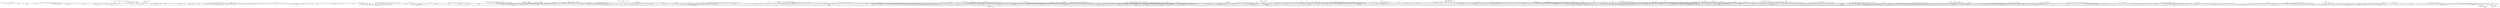 digraph {
	"taaable:Brown_sugar" -> "taaable:Sugar"
	"taaable:Tuscan_sausage" -> "taaable:Sausage"
	"taaable:Turbot" -> "taaable:Flatfish"
	"taaable:Andouillette" -> "taaable:Sausage"
	"taaable:Fat_but_low_fat_cream" -> "taaable:Fat_but_low_fat_dairy"
	"taaable:Walnut" -> "taaable:Nut"
	"taaable:Mandarine_liqueur" -> "taaable:Citrus_liqueur"
	"taaable:Italian_parsley" -> "taaable:European_herb"
	"taaable:Clarified_butter" -> "taaable:For_frying_fat"
	"taaable:Prune_juice" -> "taaable:Fruit_juice"
	"taaable:Vanilla_powder" -> "taaable:Common_spice"
	"taaable:Emmental" -> "taaable:Semi-2Dfirm_cheese"
	"taaable:Mutton" -> "taaable:Other_meats"
	"taaable:Smoked_ham_hock" -> "taaable:Ham"
	"taaable:Coffee_granule" -> "taaable:Seed"
	"taaable:Short-2Dgrain_rice" -> "taaable:Rice"
	"taaable:Orange_marmalade" -> "taaable:Marmalade"
	"taaable:Shortening" -> "taaable:Fat"
	"taaable:Vanilla_pudding_mix" -> "taaable:Pudding_mix"
	"taaable:Lavender" -> "taaable:Edible_flower"
	"taaable:Brioche" -> "taaable:Bread"
	"taaable:Whole_wheat_flour" -> "taaable:Wheat_flour"
	"taaable:White_chocolate" -> "taaable:Chocolate"
	"taaable:Meat_stock" -> "taaable:Stock"
	"taaable:White_bacardi" -> "taaable:White_rum"
	"taaable:Avocado" -> "taaable:Fruit_vegetable"
	"taaable:Cremini_mushroom" -> "taaable:Mushroom"
	"taaable:Chicken_base" -> "taaable:Stocks_and_broths"
	"taaable:Echinoderm" -> "taaable:Shellfish"
	"taaable:Exotic_tropical_fruit" -> "taaable:Fruit"
	"taaable:Blanched_almond" -> "taaable:Nut"
	"taaable:Onion_flake" -> "taaable:Dry_onion"
	"taaable:Romano" -> "taaable:Firm_cheese"
	"taaable:Comice_pear" -> "taaable:Pear"
	"taaable:Palm_oil" -> "taaable:Oil"
	"taaable:7-2Dbone_steak" -> "taaable:Beef_chuck"
	"taaable:Chicken_drumstick" -> "taaable:Chicken_partof"
	"taaable:Fusilli" -> "taaable:Salad_pasta"
	"taaable:Spaghetti" -> "taaable:Smooth_sauces_pasta"
	"taaable:Tapioca" -> "taaable:Starch_thickener"
	"taaable:Kefalotyri" -> "taaable:Firm_cheese"
	"taaable:Low-2Dfat_evaporated_milk" -> "taaable:Low-2Dfat_milk"
	"taaable:Bean_product" -> "taaable:Legume"
	"taaable:Jelly" -> "taaable:Fruit_preserve"
	"taaable:Beef_round_cut" -> "taaable:Beef"
	"taaable:Juice" -> "taaable:Liquid"
	"taaable:Dried_fruit" -> "taaable:Fruit"
	"taaable:Fraise_des_bois" -> "taaable:Berry"
	"taaable:Hot_dog" -> "taaable:Sausage"
	"taaable:Orange_bitter" -> "taaable:Bitter"
	"taaable:Low-2Dfat_milk" -> "taaable:Fat,_but_low_fat,_milk"
	"taaable:Dough" -> "taaable:Grain_product"
	"taaable:Unsweetened_chocolate" -> "taaable:Chocolate"
	"taaable:Lentil" -> "taaable:Legume"
	"taaable:Graham_cracker" -> "taaable:Cracker"
	"taaable:Snail" -> "taaable:Other_meats"
	"taaable:Pasta_ribbon" -> "taaable:Pasta"
	"taaable:Arborio" -> "taaable:Risotto_rice"
	"taaable:Onion" -> "taaable:Flavoring"
	"taaable:Jumbo_shrimp" -> "taaable:Shrimp"
	"taaable:White_miso" -> "taaable:Soy_product"
	"taaable:Evaporated_skim_milk" -> "taaable:Skim_milk"
	"taaable:Coffee_liqueur" -> "taaable:Other_liqueur"
	"taaable:Calvados" -> "taaable:Apple_brandy"
	"taaable:Marlin" -> "taaable:Lean,_firm-2Dtextured_fish"
	"taaable:Coulommiers" -> "taaable:Soft-2Dripened_cheese"
	"taaable:Fruit_vinegar" -> "taaable:Vinegar"
	"taaable:Soy_flour" -> "taaable:Non-2Dwheat_flour"
	"taaable:Candied_citrus" -> "taaable:Candied_fruit"
	"taaable:Citron" -> "taaable:Citrus_fruit"
	"taaable:Fromage_blanc" -> "taaable:Fromage_frais"
	"taaable:Chinese_5_spice" -> "taaable:Asian_spice"
	"taaable:Limoncello" -> "taaable:Citrus_liqueur"
	"taaable:Cooked_shellfish" -> "taaable:Shellfish"
	"taaable:Coarse_sugar" -> "taaable:Granulated_sugar"
	"taaable:Pork_tenderloin" -> "taaable:Pork_loin_cut"
	"taaable:Hazelnut_flour" -> "taaable:Nut_flour"
	"taaable:Reindeer_meat" -> "taaable:Venison"
	"taaable:Citrus_fruit" -> "taaable:Fruit"
	"taaable:Tagliatelle" -> "taaable:Pasta_ribbon"
	"taaable:Hot_red_chili" -> "taaable:Chili_powder"
	"taaable:Ladyfinger" -> "taaable:Cookies"
	"category:Root_vegetables" -> "category:Vegetables"
	"taaable:Apple_juice" -> "taaable:Fruit_juice"
	"taaable:Ground_chuck" -> "taaable:Ground_beef"
	"taaable:Montmorency_cherry" -> "taaable:Sour_cherry"
	"taaable:Hazelnut_oil" -> "taaable:Oil"
	"taaable:Black_rice_vinegar" -> "taaable:Rice_vinegar"
	"taaable:Non-2Dfat_dry_milk_powder" -> "taaable:Low-2Dfat_milk"
	"taaable:Quick_oat" -> "taaable:Oat"
	"taaable:African_herb" -> "taaable:Herb"
	"taaable:Yeast_extract" -> "taaable:Yeast"
	"taaable:Pimento" -> "taaable:Sweet_pepper"
	"taaable:Pectin_crystal" -> "taaable:Pectin"
	"taaable:Morbier_cheese" -> "taaable:Semi-2Dsoft_cheese"
	"taaable:Fermented_black_bean" -> "taaable:Bean_product"
	"taaable:Perciatelli" -> "taaable:Heavy_sauces_pasta"
	"taaable:Chocolate_wafer" -> "taaable:Wafer"
	"taaable:Lamb_leg_cut" -> "taaable:Lamb"
	"taaable:Lime_zest" -> "taaable:Lime_partof"
	"taaable:Saladitos" -> "taaable:Plum"
	"taaable:Bleu_d-27auvergne" -> "taaable:Blue_cheese"
	"taaable:Picante_sauce" -> "taaable:Condiment"
	"taaable:Other_liqueur" -> "taaable:Liqueur"
	"taaable:Mure" -> "taaable:Fruit_brandies"
	"taaable:Precooked_lasagne" -> "taaable:Lasagne"
	"taaable:Fromage_frais" -> "taaable:Fresh_cheese"
	"taaable:Creme_de_cafe" -> "taaable:Creme_liqueur"
	"taaable:Cherry_liqueur" -> "taaable:Berry_liqueur"
	"taaable:Hot_dried_red_chili" -> "taaable:Hot_red_chili"
	"taaable:Gnocchetti" -> "taaable:Pasta_shape"
	"taaable:Passionfruit" -> "taaable:Exotic_tropical_fruit"
	"taaable:Instant_tea_powder" -> "taaable:Tea_powder"
	"taaable:Hoisin_sauce" -> "taaable:Asian_condiment"
	"taaable:Peach" -> "taaable:Stone_fruit"
	"taaable:Rose_petal" -> "taaable:Edible_flower"
	"taaable:Brown_mustard" -> "taaable:European_condiment"
	"taaable:Baked_casserole_pasta" -> "taaable:Pasta"
	"taaable:Millet" -> "taaable:Other_grains"
	"taaable:Salted_butter" -> "taaable:Butter"
	"taaable:Yogurt" -> "taaable:Cultured_milk_product"
	"taaable:Sugar_cane_syrup" -> "taaable:Syrup"
	"taaable:Round_steak" -> "taaable:Beef_round_cut"
	"taaable:Escarole" -> "taaable:Endive"
	"taaable:Creme_d-27amande" -> "taaable:Nut_creme_liqueur"
	"taaable:Coconut_cream" -> "taaable:Non-2Ddairy_cream"
	"taaable:Tomatillo" -> "taaable:Fruit_vegetable"
	"taaable:Truffle_pasta" -> "taaable:Flavored_pasta"
	"taaable:Red_peppercorn" -> "taaable:Pepper"
	"taaable:Stone_fruit" -> "taaable:Fruit"
	"taaable:Veal_blade_roast" -> "taaable:Veal_shoulder_cut"
	"taaable:Fresh_fettuccine" -> "taaable:Sauce_pasta"
	"taaable:Lamb_liver" -> "taaable:Liver_meat"
	"taaable:Braeburn_apple" -> "taaable:Apple"
	"taaable:Celery_rib" -> "taaable:Celery"
	"taaable:Raspberry_preserve" -> "taaable:Fruit_preserve"
	"category:Edible_Apiaceae" -> "category:Edible_plants"
	"taaable:Thickener" -> "taaable:Grain_product"
	"taaable:Sea_salt" -> "taaable:Salt"
	"taaable:Marble_cake" -> "taaable:Foam_cakes"
	"taaable:Leek" -> "taaable:Onion"
	"taaable:Calabrese_sausage" -> "taaable:Cold_cut"
	"taaable:Fourme_d-27ambert" -> "taaable:Blue_cheese"
	"taaable:Veal_leg_cut" -> "taaable:Veal"
	"taaable:Low-2Dfat_sour_cream" -> "taaable:Fat,_but_low_fat,_cream"
	"taaable:Great_northern_bean" -> "taaable:Dried_bean"
	"taaable:Short_rib" -> "taaable:Breast_and_flank_cut"
	"taaable:Almond_meal" -> "taaable:Nut_flour"
	"taaable:Light_molasse" -> "taaable:Molasse"
	"taaable:Breadcrumb" -> "taaable:Crumb"
	"taaable:York_ham" -> "taaable:Ham"
	"taaable:Martini" -> "taaable:Vermouth"
	"taaable:Mustard_prepared" -> "taaable:American_condiment"
	"taaable:White_vinegar" -> "taaable:Vinegar"
	"taaable:Sweet_onion" -> "taaable:Onion"
	"taaable:Wildflower_honey" -> "taaable:Honey"
	"taaable:Chocolate_syrup" -> "taaable:Syrup"
	"taaable:Dried_shellfish" -> "taaable:Shellfish"
	"taaable:Raspberry_syrup" -> "taaable:Berry_syrup"
	"taaable:Malt_liquor" -> "taaable:Beer"
	"taaable:Raspberry_liqueur" -> "taaable:Berry_liqueur"
	"taaable:Matzo_cake_meal" -> "taaable:Matzo_meal"
	"taaable:Strawberry_dried" -> "taaable:Dried_fruit"
	"taaable:Sauce_tomato" -> "taaable:Tomato"
	"taaable:Vanilla_extract" -> "taaable:Extract"
	"taaable:English_toffee" -> "taaable:Candy"
	"taaable:Marie_brizard" -> "taaable:Blackberry_liqueur"
	"taaable:Candied_cherries" -> "taaable:Candied_fruit"
	"taaable:Blueberry_jam" -> "taaable:Jam"
	"taaable:Salad_greens" -> "taaable:Vegetable"
	"taaable:Cauliflower" -> "taaable:Inflorescent_vegetable"
	"taaable:Sponge_cake" -> "taaable:Foam_cakes"
	"taaable:Grain_alcohol" -> "taaable:Liquor"
	"taaable:Triple_sec" -> "taaable:Orange_liqueur"
	"taaable:Hot_italian_sausage" -> "taaable:Italian_sausage"
	"taaable:Chinese_rice_vinegar" -> "taaable:Vinegar"
	"taaable:Non-2Ddairy_cream" -> "taaable:Liquid"
	"taaable:Bintje_potato" -> "taaable:Potato"
	"taaable:Creme_de_mure" -> "taaable:Creme_liqueur"
	"taaable:Sweet_cherry" -> "taaable:Cherry"
	"taaable:Dutched_cocoa" -> "taaable:Cocoa"
	"taaable:Brown_bean" -> "taaable:Dried_bean"
	"taaable:Dried_pasta" -> "taaable:Pasta"
	"taaable:Light_brown_sugar" -> "taaable:Brown_sugar"
	"taaable:Baguette" -> "taaable:French_bread"
	"taaable:Rose_essence" -> "taaable:Essence"
	"taaable:Sparkling_mineral_water" -> "taaable:Sparkling_water"
	"taaable:Papaya,_dried" -> "taaable:Dried_fruit"
	"taaable:Veal_breast_cut" -> "taaable:Veal"
	"taaable:Okra" -> "taaable:Edible_pod"
	"taaable:Surimi" -> "taaable:Cooked_shellfish"
	"taaable:Oregano" -> "taaable:European_herb"
	"taaable:Shrimp" -> "taaable:Crustacean"
	"taaable:Green_onion" -> "taaable:Onion"
	"taaable:Tortiglioni" -> "taaable:Pasta_tube"
	"taaable:Garam_masala" -> "taaable:Indian_spice_mix"
	"taaable:Fat-2Dfree_vanilla_pudding_mix" -> "taaable:Vanilla_pudding_mix"
	"taaable:Peppermint_oil" -> "taaable:Flavoring_oil"
	"taaable:Papaya" -> "taaable:Common_tropical_fruit"
	"taaable:Pear_liqueur" -> "taaable:Fruit_liqueur"
	"taaable:Kaffir_lime_leaf" -> "taaable:Asian_herb"
	"taaable:Oyster" -> "taaable:Mollusc"
	"taaable:Enchiladas_sauce" -> "taaable:American_condiment"
	"taaable:Beluga_lentil" -> "taaable:Lentil"
	"taaable:Rhizome" -> "taaable:Flavoring"
	"taaable:Cream_of_chicken_soup" -> "taaable:Chicken_soup"
	"taaable:Herb" -> "taaable:Flavoring"
	"taaable:Portobello_mushroom" -> "taaable:Mushroom"
	"taaable:Condensed_cream" -> "taaable:Cream"
	"taaable:Vegetable_oil" -> "taaable:For_sauteing_fat"
	"taaable:Brown_rice" -> "taaable:Rice"
	"taaable:Pork_roast" -> "taaable:Pork_loin_cut"
	"taaable:Bone-2Din_rib-2Deye_steaks" -> "taaable:Beef_short_ribs"
	"taaable:Flavored_pasta" -> "taaable:Pasta"
	"taaable:Edible_pod" -> "taaable:Legume"
	"taaable:Uncooked_pressed_cheese" -> "taaable:Pressed_cheese"
	"taaable:Mandarin_orange" -> "taaable:Citrus_fruit"
	"taaable:Coulommiers" -> "taaable:Soft_cheese"
	"taaable:Blue_cheese" -> "taaable:Cheese"
	"taaable:Cube_steak" -> "taaable:Other_beef_cut"
	"taaable:Ricotta_cheese" -> "taaable:Fresh_cheese"
	"taaable:Glutinous_rice" -> "taaable:Rice"
	"taaable:Bear" -> "taaable:Game"
	"taaable:Fatty_flaky-2Dtextured_fish" -> "taaable:Fish"
	"taaable:Kumquat_liqueur" -> "taaable:Citrus_liqueur"
	"taaable:Crushed_ice" -> "taaable:Frozen_ingredient"
	"taaable:Corn" -> "taaable:Grain"
	"category:Edible_Solanaceae" -> "category:Edible_plants"
	"taaable:Breast_and_flank_cut" -> "taaable:Meat"
	"taaable:Tortilla_chip" -> "taaable:Cracker"
	"taaable:Guacamole" -> "taaable:Hispanic_condiment"
	"taaable:Stuffing_pasta" -> "taaable:Pasta"
	"taaable:Low_sodium_soy_sauce" -> "taaable:Soy_sauce"
	"taaable:Prunelle" -> "taaable:Plum_brandy"
	"taaable:Pastis" -> "taaable:Anise_liqueur"
	"taaable:Nut_liqueur" -> "taaable:Liqueur"
	"taaable:Olive_butter" -> "taaable:European_condiment"
	"taaable:Lemongrass" -> "taaable:Asian_herb"
	"taaable:Fruit_conserve" -> "taaable:Fruit_preserve"
	"taaable:Nectarine" -> "taaable:Stone_fruit"
	"taaable:Cassis_liqueur" -> "taaable:Berry_liqueur"
	"taaable:Green_chartreuse" -> "taaable:Chartreuse"
	"taaable:Instant_rice" -> "taaable:Rice"
	"taaable:Grapefruit_juice" -> "taaable:Grapefruit_partof"
	"taaable:Tokay_wine" -> "taaable:Dessert_wine"
	"taaable:Beef_tongue" -> "taaable:Tongue"
	"taaable:Caviar" -> "taaable:Roe"
	"taaable:Pressed_cheese" -> "taaable:Cheese"
	"taaable:Soup_stock" -> "taaable:Soup"
	"taaable:Rondele" -> "taaable:Fresh_cheese"
	"taaable:Coriander" -> "taaable:African_herb"
	"taaable:Cavatelli" -> "taaable:Salad_pasta"
	"taaable:Spaetzle" -> "taaable:Other_noodle"
	"taaable:Snow_pea" -> "taaable:Edible_pod"
	"taaable:Dark_soy_sauce" -> "taaable:Soy_sauce"
	"taaable:Mushroom" -> "taaable:Accompaniment"
	"taaable:Avena" -> "taaable:Soup_pasta"
	"taaable:Pumpkin" -> "taaable:Winter_squash"
	"taaable:Pepper_jack" -> "taaable:Jack_cheese"
	"taaable:Vodka" -> "taaable:Liquor"
	"taaable:Chicken_cube_bouillon" -> "taaable:Bouillon_cube"
	"taaable:Vanilla-2Dflavored_liqueur" -> "taaable:Other_liqueur"
	"taaable:Scallion" -> "taaable:Onion"
	"taaable:Reduced-2Dfat_shredded_cheddar" -> "taaable:Cheddar_low-2Dfat"
	"taaable:Ruote" -> "taaable:Salad_pasta"
	"taaable:Sherry_vinegar" -> "taaable:Vinegar"
	"taaable:Cream_of_tartar" -> "taaable:Unclassified_ingredient"
	"taaable:Mango" -> "taaable:Common_tropical_fruit"
	"taaable:Low-2Dfat_fromage_frais" -> "taaable:Reduced-2Dfat_cheese"
	"taaable:Naan" -> "taaable:Flatbread"
	"taaable:Cornichon" -> "taaable:Pickle"
	"taaable:Poire_williams" -> "taaable:Pear_brandy"
	"taaable:Dark_lager_beer" -> "taaable:Lager_beer"
	"taaable:Neufchatel_cheese" -> "taaable:Fresh_cheese"
	"taaable:Chardonnay" -> "taaable:White_wine"
	"taaable:Cinnamon" -> "taaable:Common_spice"
	"taaable:Trenne" -> "taaable:Pasta_shape"
	"taaable:American_cheese" -> "taaable:Processed_cheese"
	"taaable:Dripping" -> "taaable:Fat"
	"taaable:Orecchiette" -> "taaable:Pasta_shape"
	"taaable:Light_corn_syrup" -> "taaable:Corn_syrup"
	"taaable:Nut_creme_liqueur" -> "taaable:Nut_liqueur"
	"taaable:Low-2Dfat_flavored_yogurt" -> "taaable:Flavored_yogurt"
	"taaable:Citrus_vinaigrette" -> "taaable:Vinaigrette"
	"taaable:Winter_squash" -> "taaable:Fruit_vegetable"
	"taaable:Turkey_breast" -> "taaable:Breast_and_flank_cut"
	"taaable:Lamb_shoulder_cut" -> "taaable:Lamb"
	"taaable:Low-2Dfat_mozzarella_cheese" -> "taaable:Reduced-2Dfat_cheese"
	"taaable:White_cornmeal" -> "taaable:Cornmeal"
	"taaable:Peppermint_extract" -> "taaable:Extract"
	"taaable:Red-2Dleaf_lettuce" -> "taaable:Lettuce"
	"taaable:Crayfish" -> "taaable:Crustacean"
	"taaable:Duck_egg" -> "taaable:Egg"
	"taaable:Slivered_almond" -> "taaable:Almond"
	"taaable:Pina_colada" -> "taaable:Rum"
	"taaable:Sweet_potato" -> "taaable:Tuber"
	"taaable:Cress" -> "taaable:Salad_greens"
	"taaable:Beef_bouillon_cube" -> "taaable:Bouillon_cube"
	"taaable:Shaoxing_wine" -> "taaable:Rice_wine"
	"taaable:Mangalore" -> "taaable:Herbal_liqueur"
	"taaable:Asian_wheat_noodle" -> "taaable:Asian_noodle"
	"taaable:Pineapple,_dried" -> "taaable:Dried_fruit"
	"taaable:Mozzarella_di_bufalo" -> "taaable:Mozzarella"
	"taaable:Chestnut_flour" -> "taaable:Nut_flour"
	"taaable:Candied_citrus_peel" -> "taaable:Candied_peel"
	"taaable:Yellow_cake_mix" -> "taaable:Cake_mix"
	"taaable:Seedless_raisin" -> "taaable:Grape"
	"taaable:Spice_mix" -> "taaable:Flavoring"
	"taaable:Chestnut" -> "taaable:Nut"
	"taaable:Rockfish" -> "taaable:Lean,_flaky-2Dtextured_fish"
	"taaable:Ziti" -> "taaable:Pasta_tube"
	"taaable:Elstar_apple" -> "taaable:Apple"
	"taaable:Ground_pork" -> "taaable:Other_pork_cut"
	"taaable:Tamari" -> "taaable:Asian_condiment"
	"taaable:Mexicanstyle_bean" -> "taaable:Dried_bean"
	"taaable:Raspberry" -> "taaable:Berry"
	"taaable:Candied_food" -> "taaable:Flavoring"
	"taaable:Cold_cut" -> "taaable:Cured_meat"
	"taaable:Fig" -> "taaable:Common_tropical_fruit"
	"taaable:Fish_fillet" -> "taaable:Fish"
	"taaable:Kaffir_lime" -> "taaable:Lime"
	"taaable:Aged_gouda" -> "taaable:Gouda"
	"taaable:Antelope" -> "taaable:Game"
	"taaable:Defatted_chicken_stock" -> "taaable:Chicken_stock"
	"taaable:Mettwurst" -> "taaable:Sausage"
	"taaable:Chocolate" -> "taaable:Flavoring"
	"taaable:Sweetener" -> "taaable:Sugar"
	"taaable:Fish" -> "taaable:Seafood"
	"taaable:Bisquick_baking_mix" -> "taaable:Baking_mix"
	"taaable:Other_variety_meat" -> "taaable:Variety_meat"
	"taaable:Suze" -> "taaable:Bitter_liqueur"
	"taaable:Chili_powder" -> "taaable:American_spice_mix"
	"taaable:Chive" -> "taaable:European_herb"
	"taaable:Smooth_sauces_pasta" -> "taaable:Sauce_pasta"
	"taaable:Fructose" -> "taaable:Sugar"
	"taaable:Salsa" -> "taaable:Hispanic_condiment"
	"taaable:Apricot_liqueur" -> "taaable:Fruit_liqueur"
	"taaable:Vegemite" -> "taaable:Yeast_extract"
	"taaable:Dried_savory" -> "taaable:Savory"
	"taaable:Mimolette_cheese" -> "taaable:Firm_cheese"
	"taaable:Cabernet_sauvignon" -> "taaable:Red_wine"
	"taaable:Pale_ale" -> "taaable:Ale"
	"taaable:Candied_chestnuts" -> "taaable:Nut_paste"
	"taaable:Walnut_liqueur" -> "taaable:Nut_liqueur"
	"taaable:Legume" -> "taaable:Food"
	"taaable:Bitter" -> "taaable:Alcohol"
	"taaable:Chili_seasoning" -> "taaable:American_spice_mix"
	"taaable:Rattlesnake" -> "taaable:Game"
	"taaable:Dairy" -> "taaable:Food"
	"taaable:Radiatori" -> "taaable:Pasta_shape"
	"taaable:Pasteurized_process_cheese_sauce" -> "taaable:Processed_cheese"
	"taaable:Plum" -> "taaable:Stone_fruit"
	"taaable:Smooth_penne" -> "taaable:Sauce_pasta"
	"taaable:Caprice_des_dieux" -> "taaable:Soft_cheese"
	"taaable:Caper" -> "taaable:Pickle"
	"taaable:Beef_rib_cut" -> "taaable:Beef"
	"taaable:Walnut_meal" -> "taaable:Nut_flour"
	"taaable:Food" -> "common:Root"
	"taaable:Marie_brizard" -> "taaable:Anisette"
	"taaable:White_basmati_rice" -> "taaable:Basmati_rice"
	"taaable:Coconut_juice" -> "taaable:Fruit_juice"
	"taaable:Green_pepper" -> "taaable:Pepper"
	"taaable:Marmalade" -> "taaable:Fruit_preserve"
	"taaable:Tomato_juice" -> "taaable:Vegetable_juice"
	"taaable:Ice_cream" -> "taaable:Frozen_ingredient"
	"taaable:Conchiglie" -> "taaable:Pasta_shape"
	"dbpedia:Celebrity_(tomato)" -> "category:Tomato_cultivars"
	"taaable:Polenta_meal" -> "taaable:Non-2Dwheat_flour"
	"taaable:Melon" -> "taaable:Fruit"
	"taaable:Brown_speckled_cow_bean" -> "taaable:Dried_bean"
	"taaable:Orange_blossom_honey" -> "taaable:Honey"
	"taaable:Red_cabbage" -> "taaable:Cabbage"
	"taaable:Vinegar" -> "taaable:Flavoring"
	"taaable:Celery_soup" -> "taaable:Soup"
	"taaable:Dark_corn_syrup" -> "taaable:Corn_syrup"
	"taaable:Tofu_cake" -> "taaable:Foam_cakes"
	"taaable:Nile_perch" -> "taaable:Perches"
	"taaable:Wild_goose" -> "taaable:Goose"
	"taaable:Duck_fat" -> "taaable:Fat"
	"taaable:Chocolate_syrup" -> "taaable:Chocolate"
	"taaable:Partridge" -> "taaable:Game"
	"taaable:Orange_peel" -> "taaable:Orange_partof"
	"taaable:Seed" -> "taaable:Flavoring"
	"taaable:Vermicelloni" -> "taaable:Pasta_rod"
	"taaable:Roll" -> "taaable:Bread"
	"taaable:Cocoa_butter" -> "taaable:Chocolate"
	"taaable:Red_kidney_bean" -> "taaable:Kidney_bean"
	"taaable:Italian_bread" -> "taaable:Bread"
	"taaable:Truffle_oil" -> "taaable:Flavoring_oil"
	"taaable:White_rice" -> "taaable:Rice"
	"taaable:Rye_flour" -> "taaable:Non-2Dwheat_flour"
	"taaable:Jalapeno_pepper" -> "taaable:Fresh_chile_pepper"
	"taaable:Other_fat_but_low_fat" -> "taaable:Fat_but_low_fat"
	"taaable:Whole_milk" -> "taaable:Milk"
	"taaable:Fine_breadcrumb" -> "taaable:Crumb"
	"taaable:Sake" -> "taaable:Liquor"
	"taaable:Bok_choy" -> "taaable:Cabbage"
	"taaable:Cut-2Dup_chicken" -> "taaable:Chicken_partof"
	"taaable:Whole_wheat_pastry_flour" -> "taaable:Whole_wheat_flour"
	"taaable:Jerusalem_artichoke" -> "taaable:Tuber"
	"taaable:Citrus_liqueur" -> "taaable:Fruit_liqueur"
	"taaable:White_fish_fillet" -> "taaable:Fish_fillet"
	"taaable:Butter_cake" -> "taaable:Cake"
	"taaable:Rice" -> "taaable:Grain"
	"taaable:Pont-2Dl-27eveque" -> "taaable:Soft_cheese"
	"taaable:Brussel_sprout" -> "taaable:Cabbage"
	"taaable:Tomato_sauce" -> "taaable:European_condiment"
	"taaable:Dark_rum" -> "taaable:Rum"
	"taaable:Sunflower_seed" -> "taaable:Seed"
	"taaable:Russet_potato" -> "taaable:Potato"
	"taaable:Rice_cake" -> "taaable:Cracker"
	"taaable:Flavored_syrup" -> "taaable:Syrup"
	"taaable:Phyllo" -> "taaable:Dough"
	"taaable:Chicken_breast" -> "taaable:Chicken_partof"
	"taaable:Pecan" -> "taaable:Nut"
	"taaable:Monosodium_glutamate" -> "taaable:Unclassified_ingredient"
	"taaable:Wild_asparagus" -> "taaable:Asparagus"
	"taaable:Low-2Dfat_strawberry_yogurt" -> "taaable:Fat,_but_low_fat,_yogurt"
	"taaable:Soup_stock" -> "taaable:Other_stock"
	"taaable:Golden_delicious_apple" -> "taaable:Apple"
	"taaable:Edam" -> "taaable:Semi-2Dfirm_cheese"
	"taaable:Dried_chestnut" -> "taaable:Chestnut"
	"taaable:Red_pepper_sauce" -> "taaable:American_condiment"
	"taaable:Provolone" -> "taaable:Pasta_filata"
	"taaable:Sliced_almond" -> "taaable:Almond"
	"taaable:Free-2Drange_chicken" -> "taaable:Chicken"
	"taaable:Maroilles" -> "taaable:Soft_cheese"
	"taaable:Wafer" -> "taaable:Cookies"
	"taaable:Puffed_rice" -> "taaable:Rice"
	"taaable:Bread_machine_yeast" -> "taaable:Yeast"
	"taaable:Reginette" -> "taaable:Pasta_ribbon"
	"taaable:Colby" -> "taaable:Semi-2Dfirm_cheese"
	"taaable:Herbes_de_provence" -> "taaable:Herb_mix"
	"taaable:Chili_bean" -> "taaable:Dried_bean"
	"taaable:Wholewheat_english_muffin" -> "taaable:English_muffin"
	"taaable:Veal_loin_cut" -> "taaable:Veal"
	"taaable:Onion_soup_mix" -> "taaable:Soup"
	"taaable:Orange_extract" -> "taaable:Extract"
	"taaable:Firm_cheese" -> "taaable:Cheese"
	"taaable:Light_raisin" -> "taaable:Raisin"
	"taaable:Raw_sugar" -> "taaable:Sugar"
	"taaable:Beluga_caviar" -> "taaable:Caviar"
	"taaable:Grapefruit_juice" -> "taaable:Citrus_fruit_juice"
	"taaable:Butternut" -> "taaable:Nut"
	"category:Vegetables" -> "taaable:Vegetable"
	"taaable:Nut_flour" -> "taaable:Flour"
	"taaable:Chablis" -> "taaable:White_wine"
	"taaable:Cream" -> "taaable:Dairy"
	"taaable:Condiment" -> "taaable:Flavoring"
	"taaable:Lean,_flaky-2Dtextured_fish" -> "taaable:Fish"
	"taaable:Soybean_sprout" -> "taaable:Sprout"
	"taaable:Cider_vinegar" -> "taaable:Vinegar"
	"taaable:Orange_peel,_dried" -> "taaable:European_spice"
	"taaable:Westphalian_ham" -> "taaable:Ham"
	"taaable:Vegetable_bouillon_cube" -> "taaable:Bouillon_cube"
	"taaable:Chili_powder" -> "taaable:Hispanic_countries_spice"
	"taaable:Gianduja" -> "taaable:Chocolate"
	"taaable:Non-2Dfat_dry_milk" -> "taaable:Skim_milk"
	"taaable:Oyster_mushroom" -> "taaable:Mushroom"
	"taaable:Flour" -> "taaable:Grain_product"
	"taaable:Chocolate_pudding" -> "taaable:Pudding_mix"
	"taaable:Saffron" -> "taaable:Common_spice"
	"taaable:Tiny_shrimp" -> "taaable:Shrimp"
	"taaable:Egg_pasta" -> "taaable:Pasta"
	"taaable:Coca-2Dcola" -> "taaable:Soft_drink"
	"taaable:Culatello" -> "taaable:Ham"
	"taaable:Sturgeon" -> "taaable:Fatty,_firm-2Dtextured_fish"
	"taaable:Lime_juice" -> "taaable:Citrus_fruit_juice"
	"taaable:Veal_steak" -> "taaable:Veal_leg_cut"
	"taaable:Black_olive" -> "taaable:Olive"
	"taaable:Pitaya" -> "taaable:Exotic_tropical_fruit"
	"taaable:Hot_green_pepper" -> "taaable:Fresh_chile_pepper"
	"taaable:Dill" -> "taaable:European_herb"
	"taaable:Chickpea" -> "taaable:Dried_pea"
	"taaable:Pot_roast" -> "taaable:Beef_chuck"
	"taaable:Pepperoni" -> "taaable:Sausage"
	"taaable:Nutmeg" -> "taaable:European_spice"
	"taaable:Low-2Dfat_milk" -> "taaable:Milk"
	"taaable:Chanterelle" -> "taaable:Mushroom"
	"taaable:Abricotine" -> "taaable:Fruit_brandies"
	"taaable:Fruit_juice" -> "taaable:Juice"
	"taaable:Garlic_olive_oil" -> "taaable:Olive_oil"
	"taaable:Crispix_cereal" -> "taaable:Breakfast_cereal"
	"taaable:Fig,_dried" -> "taaable:Dried_fruit"
	"taaable:India_herb" -> "taaable:Herb"
	"taaable:Ice_cube" -> "taaable:Frozen_ingredient"
	"taaable:Creme_de_griotte" -> "taaable:Creme_liqueur"
	"taaable:Coconut_butter" -> "taaable:Non-2Ddairy_milk"
	"taaable:Pistachio_nut" -> "taaable:Nut"
	"taaable:Veal_kidney_chop" -> "taaable:Veal_loin_cut"
	"taaable:Beef" -> "taaable:Meat"
	"taaable:Japanese_eggplant" -> "taaable:Asian_eggplant"
	"taaable:Tongue" -> "taaable:Other_variety_meat"
	"taaable:Low-2Dfat_cream_of_mushroom_soup" -> "taaable:Cream_of_mushroom_soup"
	"taaable:Pure_maple_syrup" -> "taaable:Maple_syrup"
	"taaable:Turnip" -> "taaable:Root"
	"taaable:Green_almond" -> "taaable:Stone_fruit"
	"taaable:Wheat_bread_flour" -> "taaable:Bread_flour"
	"taaable:Orecchiette" -> "taaable:Soup_pasta"
	"taaable:Brie" -> "taaable:Soft_cheese"
	"taaable:Low-2Dfat_plain_yogurt" -> "taaable:Plain_yogurt"
	"taaable:Lollo_rosso" -> "taaable:Red-2Dleaf_lettuce"
	"taaable:Red_food_coloring" -> "taaable:Food_coloring"
	"taaable:Parma_ham" -> "taaable:Ham"
	"taaable:Vegetable_oil" -> "taaable:For_frying_fat"
	"taaable:Gamay" -> "taaable:Red_wine"
	"taaable:Poussin" -> "taaable:Chicken"
	"taaable:Frog_legs" -> "taaable:Frog"
	"taaable:Rambutan" -> "taaable:Exotic_tropical_fruit"
	"taaable:Apricot_brandy" -> "taaable:Fruit_brandies"
	"taaable:Shrimp_meat" -> "taaable:Cooked_shellfish"
	"taaable:Smoked_and_dried_fish" -> "taaable:Fish"
	"taaable:Edible_pod" -> "taaable:Vegetable"
	"taaable:Refried_beans" -> "taaable:Bean_product"
	"taaable:Lemon_flavored_gelatin" -> "taaable:Flavored_gelatin"
	"taaable:Bergamot" -> "taaable:European_herb"
	"taaable:Low-2Dfat_butter_milk" -> "taaable:Fat,_but_low_fat,_milk"
	"taaable:Thousand-2Dyear_egg" -> "taaable:Egg"
	"taaable:Fruit_pectin" -> "taaable:Pectin"
	"taaable:Lime_partof" -> "taaable:Lime"
	"taaable:Ficelle" -> "taaable:French_bread"
	"taaable:Dom_perignon" -> "taaable:Champagne"
	"taaable:Ginger_juice" -> "taaable:Vegetable_juice"
	"taaable:Crumb" -> "taaable:Baked_good"
	"taaable:Candied_fruit" -> "taaable:Candied_food"
	"taaable:Tomme_de_savoie_cheese" -> "taaable:Uncooked_pressed_cheese"
	"taaable:Quail" -> "taaable:Game"
	"taaable:Wheat_beer" -> "taaable:Beer"
	"taaable:Wild_turkey" -> "taaable:Rye_whiskey"
	"taaable:Non-2Ddairy_milk" -> "taaable:Milk"
	"taaable:Muenster" -> "taaable:Semi-2Dsoft_cheese"
	"taaable:Salsa_verde" -> "taaable:Salsa"
	"taaable:Tamarin_juice" -> "taaable:Citrus_fruit_juice"
	"taaable:Breakfast_steak" -> "taaable:Eye_round_steak"
	"taaable:Vinaigrette" -> "taaable:Vinegar"
	"taaable:Chocolate_cookie" -> "taaable:Cookies"
	"taaable:Chicken_breast" -> "taaable:Breast_and_flank_cut"
	"taaable:Hispanic_countries_spice" -> "taaable:Spice"
	"taaable:Cannelloni" -> "taaable:Stuffing_pasta"
	"taaable:Lemon_pepper" -> "taaable:American_spice_mix"
	"taaable:Low-2Dfat_cream_cheese" -> "taaable:Reduced-2Dfat_cheese"
	"taaable:Essence" -> "taaable:Extract,_flavoring_oil_and_essence"
	"taaable:Lemonade" -> "taaable:Soft_drink"
	"taaable:Rutabaga" -> "taaable:Root"
	"taaable:Penne" -> "taaable:Pasta_tube"
	"taaable:Rice_vermicelli" -> "taaable:Asian_rice_noodle"
	"taaable:Epoisses" -> "taaable:Soft_cheese"
	"taaable:Cultured_milk_product" -> "taaable:Liquid"
	"taaable:Nasturtium" -> "taaable:Edible_flower"
	"taaable:Vouvray" -> "taaable:White_wine"
	"taaable:Cockle" -> "taaable:Mollusc"
	"taaable:Sesame_paste" -> "taaable:Nut_paste"
	"taaable:Herb_seasoned_cube_stuffing" -> "taaable:Stuffing"
	"taaable:Madeleine" -> "taaable:Cookies"
	"taaable:Currant" -> "taaable:Raisin"
	"taaable:Vermicelli" -> "taaable:Smooth_sauces_pasta"
	"taaable:Pink_lady_apple" -> "taaable:Apple"
	"taaable:Double-2Dacting_baking_powder" -> "taaable:Baking_powder"
	"taaable:Jonagold_apple" -> "taaable:Apple"
	"taaable:Garlic_juice" -> "taaable:Garlic"
	"taaable:Minute_steak" -> "taaable:Beef_loin_cut"
	"taaable:Sesame_seed" -> "taaable:Common_spice"
	"taaable:Suet" -> "taaable:Fat"
	"taaable:Low-2Dfat_blueberry_yogurt" -> "taaable:Fat,_but_low_fat,_yogurt"
	"taaable:Kitchen_bouquet" -> "taaable:Stocks_and_broths"
	"taaable:Dill" -> "taaable:Common_herb"
	"taaable:Piadina" -> "taaable:Flatbread"
	"taaable:Demerara_sugar" -> "taaable:Sugar"
	"taaable:Scallop" -> "taaable:Mollusc"
	"taaable:Fat-2Dfree_plain_yogurt" -> "taaable:Fat-2Dfree_yogurt"
	"taaable:Red_wine_vinegar" -> "taaable:Wine_vinegar"
	"taaable:Tequila" -> "taaable:Liquor"
	"taaable:Parsley_root" -> "taaable:Root"
	"taaable:Black_forest_ham" -> "taaable:Ham"
	"taaable:Tuber" -> "taaable:Vegetable"
	"taaable:Yeast_cake" -> "taaable:Unclassified_ingredient"
	"taaable:Merguez_sausage" -> "taaable:Sausage"
	"taaable:Cream_cheese" -> "taaable:Fresh_cheese"
	"taaable:Green_apple" -> "taaable:Apple"
	"dbpedia:Celery" -> "category:Edible_Apiaceae"
	"taaable:Fresh_spaghetti" -> "taaable:Spaghetti"
	"taaable:Dried_chile_pepper" -> "taaable:Fruit_vegetable"
	"taaable:Cranberry_juice" -> "taaable:Berry_juice"
	"taaable:Sliced_ham" -> "taaable:Ham"
	"taaable:Juniper_berry" -> "taaable:European_spice"
	"taaable:Blue_curacao" -> "taaable:Curacao"
	"taaable:Rice_wine" -> "taaable:Wine"
	"taaable:Low-2Dfat_cream_cheese" -> "taaable:Cream_cheese"
	"taaable:Smoked_eel" -> "taaable:Smoked_and_dried_fish"
	"taaable:Tapioca_pearls" -> "taaable:Tapioca"
	"taaable:Star_anise" -> "taaable:Asian_spice"
	"taaable:Harissa" -> "taaable:African_condiment"
	"taaable:Chocolate_nut_sauce" -> "taaable:Chocolate_sauce"
	"taaable:Lumache" -> "taaable:Pasta_shape"
	"taaable:Lamb_kidney" -> "taaable:Kidney_meat"
	"taaable:Ketchup" -> "taaable:American_condiment"
	"taaable:Pork_sparerib" -> "taaable:Pork_side_cuts"
	"taaable:Panettone" -> "taaable:Foam_cakes"
	"taaable:English_muffin" -> "taaable:Bread"
	"taaable:Raisin_bread" -> "taaable:Bread"
	"taaable:Snap_bean" -> "taaable:Vegetable"
	"taaable:Other_flavoring" -> "taaable:Extract,_flavoring_oil_and_essence"
	"taaable:Reduced-2Dfat_cheese" -> "taaable:Cheese"
	"taaable:Collard_greens" -> "taaable:Cabbage"
	"taaable:Fusilli" -> "taaable:Heavy_sauces_pasta"
	"taaable:Cod" -> "taaable:Codfish"
	"taaable:Fat_but_low_fat_yogurt" -> "taaable:Fat_but_low_fat_dairy"
	"taaable:Creme_de_noix" -> "taaable:Nut_creme_liqueur"
	"taaable:Fat-2Dfree_vanilla_pudding_mix" -> "taaable:Fat_but_low_fat_dairy"
	"taaable:Active_yeast" -> "taaable:Yeast"
	"taaable:Tart_shell" -> "taaable:Pastry"
	"taaable:Chinese_mushroom" -> "taaable:Mushroom"
	"taaable:Grape_tomato" -> "taaable:Tomato"
	"taaable:Fatty_flaky-2Dtextured_fish" -> "taaable:Fat_food"
	"taaable:Rice_cracker" -> "taaable:Cracker"
	"taaable:Asparagus_liquid" -> "taaable:Vegetable_juice"
	"taaable:Poultry" -> "taaable:Meat"
	"taaable:Frog" -> "taaable:Other_meats"
	"taaable:Petit_gervais" -> "taaable:Fromage_frais"
	"taaable:Tofu_sour_cream" -> "taaable:Soy_product"
	"taaable:Acorn_squash" -> "taaable:Winter_squash"
	"taaable:Fougasse" -> "taaable:Flatbread"
	"taaable:Buffalofish" -> "taaable:Fatty_flaky-2Dtextured_fish"
	"taaable:Cooked_pressed_cheese" -> "taaable:Pressed_cheese"
	"taaable:Maple_syrup" -> "taaable:Syrup"
	"taaable:Wine_vinegar" -> "taaable:Vinegar"
	"taaable:Monterey_jack" -> "taaable:Jack_cheese"
	"taaable:Macaroni" -> "taaable:Salad_pasta"
	"taaable:Syrup" -> "taaable:Flavoring"
	"taaable:Cheese" -> "taaable:Dairy"
	"taaable:Colored_sugar" -> "taaable:Coarse_sugar"
	"taaable:Black_currant_jelly" -> "taaable:Currant_jelly"
	"taaable:Bouillon_cube" -> "taaable:Stocks_and_broths"
	"taaable:Saint_andre_cheese" -> "taaable:Soft_cheese"
	"taaable:Pickled_jalapeno_pepper" -> "taaable:Pickle"
	"taaable:Leerdammer" -> "taaable:Semi-2Dfirm_cheese"
	"taaable:Paprika" -> "taaable:European_spice"
	"taaable:Reduced-2Dfat_tofu" -> "taaable:Other_fat_but_low_fat"
	"taaable:Carnation" -> "taaable:Edible_flower"
	"taaable:Canola_oil" -> "taaable:Oil"
	"taaable:Lime_peel" -> "taaable:Lime_partof"
	"taaable:Fresh_pork_leg_steak" -> "taaable:Pork_leg_cut"
	"taaable:Apple" -> "taaable:Pome_fruit"
	"taaable:Tomme_de_savoie_cheese" -> "taaable:Semi-2Dsoft_cheese"
	"taaable:Aged_chevre" -> "taaable:Semi-2Dfirm_cheese"
	"taaable:Cacha-C3-A7a" -> "taaable:Liquor"
	"taaable:Short-2Dgrain_brown_rice" -> "taaable:Short-2Dgrain_rice"
	"taaable:Abruzzo_sausage" -> "taaable:Sausage"
	"taaable:Whole_red_chili_pepper" -> "taaable:Hot_red_pepper"
	"taaable:Flavored_yogurt" -> "taaable:Yogurt"
	"taaable:Moose_meat" -> "taaable:Venison"
	"taaable:Wheat_pastry_flour" -> "taaable:Pastry_flour"
	"taaable:Farfalle" -> "taaable:Pasta_shape"
	"taaable:Flavored_vinegar" -> "taaable:Vinegar"
	"taaable:Conchigliette" -> "taaable:Salad_pasta"
	"taaable:Ruote" -> "taaable:Pasta_shape"
	"taaable:Vegetable_stock" -> "taaable:Other_stock"
	"taaable:Almond_sauce" -> "taaable:European_condiment"
	"taaable:Panko" -> "taaable:Crumb"
	"taaable:Grain" -> "taaable:Food"
	"taaable:Amer_picon" -> "taaable:Bitter_liqueur"
	"taaable:Bitter_orange_juice" -> "taaable:Orange_juice"
	"taaable:Semi-2Dfirm_cheese" -> "taaable:Cheese"
	"taaable:Blood" -> "taaable:Other_variety_meat"
	"taaable:Coco_bean" -> "taaable:Dried_bean"
	"taaable:Hispanic_countries_herb" -> "taaable:Herb"
	"taaable:Tonic_water" -> "taaable:Water"
	"taaable:Maraschino_liqueur" -> "taaable:Fruit_liqueur"
	"taaable:Digestive_biscuit" -> "taaable:Cracker"
	"taaable:Alcohol" -> "taaable:Liquid"
	"taaable:Cayenne_pepper" -> "taaable:Hispanic_countries_spice"
	"taaable:Semisweet_chocolate_chip" -> "taaable:Chocolate_chip"
	"taaable:Celery_seed" -> "taaable:European_spice"
	"taaable:Roast_beef" -> "taaable:Minute_steak"
	"taaable:Passion_fruit_juice" -> "taaable:Fruit_juice"
	"taaable:Sole" -> "taaable:Flatfish"
	"taaable:Chateauneuf-2Ddu-2Dpape" -> "taaable:Pinot_noir"
	"taaable:Extract" -> "taaable:Extract,_flavoring_oil_and_essence"
	"taaable:Crescent_roll" -> "taaable:Roll"
	"taaable:Meatball" -> "taaable:Meat"
	"taaable:Green_papaya" -> "taaable:Papaya"
	"taaable:Zinfandel" -> "taaable:Red_wine"
	"taaable:Seasoning_salt" -> "taaable:Salt"
	"taaable:Peanut_butter_chip" -> "taaable:Candy"
	"taaable:Shiitake_mushroom" -> "taaable:Mushroom"
	"taaable:Lamb" -> "taaable:Meat"
	"taaable:Pineapple" -> "taaable:Common_tropical_fruit"
	"taaable:Veal_kidney" -> "taaable:Kidney_meat"
	"taaable:Broccoli" -> "taaable:Cabbage"
	"taaable:Celery" -> "taaable:Stalk_vegetable"
	"taaable:Lard" -> "taaable:Fat"
	"taaable:Old_bay_seasoning" -> "taaable:American_spice_mix"
	"taaable:Bean_sauce" -> "taaable:Asian_condiment"
	"taaable:Corsu_vecchio_cheese" -> "taaable:Semi-2Dsoft_cheese"
	"taaable:Candied_grapefruit_peel" -> "taaable:Candied_peel"
	"taaable:Salad_pasta" -> "taaable:Pasta"
	"taaable:Hispanic_spice_mix" -> "taaable:Hispanic_countries_spice"
	"taaable:Stew_beef" -> "taaable:Other_beef_cut"
	"taaable:Fresh_bacon" -> "taaable:Bacon"
	"taaable:Pasta_rod" -> "taaable:Pasta"
	"taaable:Macaroni" -> "taaable:Pasta_tube"
	"taaable:Fish_steak" -> "taaable:Fish"
	"taaable:Pappardelle" -> "taaable:Heavy_sauces_pasta"
	"taaable:Buffalo" -> "taaable:Game"
	"taaable:Espresso" -> "taaable:Coffee"
	"taaable:Soup_pasta" -> "taaable:Pasta"
	"taaable:Corn_chip" -> "taaable:Cracker"
	"taaable:Saltine_cracker" -> "taaable:Cracker"
	"taaable:Peppermint_candy" -> "taaable:Candy"
	"taaable:Sparkling_wine" -> "taaable:Wine"
	"taaable:Breakfast_sausage" -> "taaable:Sausage"
	"taaable:Chipped_beef" -> "taaable:Dried_meats"
	"taaable:Turkey_stock" -> "taaable:Meat_stock"
	"taaable:Red_salmon" -> "taaable:Salmon"
	"taaable:Cornmeal" -> "taaable:Non-2Dwheat_flour"
	"taaable:Lumaconi" -> "taaable:Pasta_shape"
	"taaable:Pasta_filata" -> "taaable:Semi-2Dsoft_cheese"
	"taaable:Vegetable_marrow" -> "taaable:Summer_squash"
	"taaable:Cinnamon_oil" -> "taaable:Flavoring_oil"
	"taaable:Garlic" -> "taaable:Flavoring"
	"taaable:Syrah" -> "taaable:Red_wine"
	"taaable:Currant" -> "taaable:Berry"
	"taaable:Fresh_pasta" -> "taaable:Pasta"
	"taaable:Enchilada_sauce" -> "taaable:Hispanic_condiment"
	"taaable:Shiitake" -> "taaable:Mushroom"
	"taaable:Myrtille" -> "taaable:Fruit_brandies"
	"taaable:Rose_water" -> "taaable:Other_flavoring"
	"taaable:Ceylon_cinnamon" -> "taaable:Cinnamon"
	"taaable:Veal_blade_steak" -> "taaable:Veal_shoulder_cut"
	"taaable:Flank_steak" -> "taaable:Breast_and_flank_cut"
	"taaable:Navy_bean" -> "taaable:Dried_bean"
	"taaable:Butternut_squash" -> "taaable:Winter_squash"
	"taaable:Indian_spice_mix" -> "taaable:Spice_mix"
	"taaable:Spam" -> "taaable:Ham"
	"taaable:Gruyere" -> "taaable:Semi-2Dfirm_cheese"
	"taaable:Calf_liver" -> "taaable:Liver_meat"
	"taaable:Root" -> "taaable:Vegetable"
	"taaable:Fortified_wines" -> "taaable:Dessert_wine"
	"taaable:Dry_red_wine" -> "taaable:Red_wine"
	"taaable:Ricard" -> "taaable:Pastis"
	"taaable:Nutritional_yeast" -> "taaable:Yeast"
	"taaable:Goat-27s_milk" -> "taaable:Milk"
	"taaable:Orgeat" -> "taaable:Syrup"
	"category:Edible_Solanaceae" -> "category:Fruit"
	"taaable:Dried_shrimp" -> "taaable:Dried_shellfish"
	"taaable:Troffiette" -> "taaable:Pasta_shape"
	"taaable:Fraise" -> "taaable:Fruit_brandies"
	"dbpedia:Celery" -> "category:Leaf_vegetables"
	"taaable:Chinese_flour_noodle" -> "taaable:Asian_wheat_noodle"
	"taaable:Port_salut_cheese" -> "taaable:Semi-2Dsoft_cheese"
	"taaable:Crisco" -> "taaable:Shortening"
	"taaable:Wheat_flour" -> "taaable:Flour"
	"taaable:Lasagne" -> "taaable:Baked_casserole_pasta"
	"taaable:Crustacean" -> "taaable:Shellfish"
	"taaable:Veal_stock" -> "taaable:Meat_stock"
	"taaable:Rice_milk" -> "taaable:Non-2Ddairy_milk"
	"taaable:Apricot_preserve" -> "taaable:Fruit_preserve"
	"taaable:Chow_mein_noodle" -> "taaable:Asian_wheat_noodle"
	"taaable:Golden_syrup" -> "taaable:Simple_syrup"
	"taaable:Albacore" -> "taaable:Tuna"
	"taaable:Cracker_meal" -> "taaable:Crumb"
	"taaable:Indian_spice" -> "taaable:Spice"
	"taaable:Light_brown_muscovado_sugar" -> "taaable:Light_brown_sugar"
	"taaable:Cotechino" -> "taaable:Sausage"
	"taaable:Vegetable_stew" -> "taaable:Stew"
	"taaable:Baby_kiwifruit" -> "taaable:Berry"
	"taaable:Candied_citron_peel" -> "taaable:Candied_citrus_peel"
	"taaable:Sweet_and_sour_sauce" -> "taaable:Asian_condiment"
	"taaable:Roe" -> "taaable:Seafood"
	"taaable:Clam_juice" -> "taaable:Stocks_and_broths"
	"taaable:Enoki_mushroom" -> "taaable:Mushroom"
	"taaable:Spaghettini" -> "taaable:Pasta_rod"
	"taaable:Casarecci" -> "taaable:Pasta_shape"
	"taaable:Candied_lemon_peel" -> "taaable:Candied_lemon"
	"taaable:Cocktail_avocado" -> "taaable:Avocado"
	"taaable:Flounder" -> "taaable:Flatfish"
	"taaable:Defatted_chicken_broth" -> "taaable:Chicken_broth"
	"taaable:Low-2Dfat_cottage_cheese" -> "taaable:Reduced-2Dfat_cheese"
	"taaable:Clear_honey" -> "taaable:Honey"
	"taaable:Beaujolais" -> "taaable:Red_wine"
	"taaable:Chianti" -> "taaable:Red_wine"
	"taaable:Macaroon" -> "taaable:Cookies"
	"taaable:Corn_tortilla" -> "taaable:Flatbread"
	"taaable:Vermicelli" -> "taaable:Pasta_rod"
	"taaable:Sea_trout" -> "taaable:Fatty_flaky-2Dtextured_fish"
	"taaable:Granulated_sugar" -> "taaable:Sugar"
	"taaable:Orange_liqueur" -> "taaable:Citrus_liqueur"
	"taaable:Raisin" -> "taaable:Dried_fruit"
	"taaable:Sardine" -> "taaable:Fatty_flaky-2Dtextured_fish"
	"taaable:Carob" -> "taaable:Chocolate"
	"taaable:Ginger_ale" -> "taaable:Soft_drink"
	"taaable:Spring_water" -> "taaable:Soft_water"
	"taaable:Thai_fish_sauce" -> "taaable:Fish_sauce"
	"taaable:Chocolate_chip" -> "taaable:Chocolate"
	"taaable:White_cabbage" -> "taaable:Cabbage"
	"taaable:Cheddar_low-2Dfat" -> "taaable:Cheddar"
	"taaable:Pinot_noir" -> "taaable:Red_wine"
	"taaable:Fennel_seed" -> "taaable:Common_spice"
	"taaable:File_powder" -> "taaable:American_herb"
	"taaable:Chateaubriand" -> "taaable:Filet_mignon"
	"taaable:Lamb_testicle" -> "taaable:Testicle"
	"taaable:Sourdough_starter" -> "taaable:Yeast_starter"
	"taaable:Guava_syrup" -> "taaable:Fruit_syrup"
	"taaable:Meat" -> "taaable:Food"
	"taaable:Cuttlefish" -> "taaable:Cephalopod"
	"taaable:Lime_juice" -> "taaable:Lime_partof"
	"taaable:Mint" -> "taaable:Common_herb"
	"taaable:Petit-2Dsuisse" -> "taaable:Fromage_frais"
	"taaable:Crabmeat" -> "taaable:Crab"
	"taaable:Condiment" -> "taaable:Accompaniment"
	"taaable:Saint_nectaire_cheese" -> "taaable:Semi-2Dfirm_cheese"
	"taaable:Anisette" -> "taaable:Anise_liqueur"
	"taaable:Safflower" -> "taaable:Hispanic_countries_herb"
	"taaable:Turtle" -> "taaable:Game"
	"taaable:Grapefruit_partof" -> "taaable:Citrus_fruit_partof"
	"taaable:Salmon_roe" -> "taaable:Roe"
	"taaable:Cool_whip" -> "taaable:Nondairy_topping"
	"taaable:Fruit_liqueur" -> "taaable:Liqueur"
	"taaable:Leaven" -> "taaable:Food"
	"taaable:Annatto_oil" -> "taaable:Oil"
	"taaable:Smoked_whitefish" -> "taaable:Smoked_and_dried_fish"
	"taaable:Brisket" -> "taaable:Breast_and_flank_cut"
	"taaable:Soybean" -> "taaable:Dried_bean"
	"taaable:Pectin" -> "taaable:Thickener"
	"taaable:Penne_rigate" -> "taaable:Penne"
	"taaable:Maccheroncelli" -> "taaable:Pasta_tube"
	"taaable:Fruit_sauce" -> "taaable:Fruit_preserve"
	"taaable:Dried_meats" -> "taaable:Meat"
	"taaable:Chervil" -> "taaable:European_herb"
	"taaable:Roquefort" -> "taaable:Blue_cheese"
	"taaable:Creamy_peanut_butter" -> "taaable:Peanut_butter"
	"taaable:Margarine" -> "taaable:Fat"
	"taaable:Flour_tortilla" -> "taaable:Flatbread"
	"taaable:Pine_nut" -> "taaable:Nut"
	"taaable:Whole_kernel_corn" -> "taaable:Corn"
	"taaable:Bottom_round" -> "taaable:Beef_round_cut"
	"taaable:Breakfast_cracker" -> "taaable:Cracker"
	"taaable:Creole_mustard" -> "taaable:American_condiment"
	"taaable:Liquid_pectin" -> "taaable:Pectin"
	"taaable:Calf_fry" -> "taaable:Testicle"
	"dbpedia:Celery" -> "category:Spices"
	"taaable:Mullet" -> "taaable:Lean,_flaky-2Dtextured_fish"
	"taaable:Low-2Dfat_yogurt" -> "taaable:Fat,_but_low_fat,_yogurt"
	"taaable:Black_bean_sauce" -> "taaable:Asian_condiment"
	"taaable:Haricot_vert" -> "taaable:Green_bean"
	"taaable:Asafetida" -> "taaable:Indian_spice"
	"taaable:7-27up" -> "taaable:Soft_drink"
	"category:Root_vegetables" -> "category:Edible_plants"
	"taaable:Lean,_firm-2Dtextured_fish" -> "taaable:Fish"
	"taaable:Fat-2Dfree_sour_cream" -> "taaable:Low-2Dfat_sour_cream"
	"taaable:Thai_basil" -> "taaable:Asian_herb"
	"taaable:Low-2Dfat_grated_monterey_jack" -> "taaable:Monterey_jack"
	"category:Tomato_cultivars" -> "category:Tomatoes"
	"taaable:Meat_broth" -> "taaable:Broth"
	"taaable:Asian_herb" -> "taaable:Herb"
	"taaable:Pomegranate_molasse" -> "taaable:Fruit_syrup"
	"taaable:Quinoa" -> "taaable:Other_grains"
	"taaable:Bamboo_shoot" -> "taaable:Stalk_vegetable"
	"taaable:Tortelloni" -> "taaable:Stuffed_pasta"
	"taaable:Low-2Dfat_blueberry_yogurt" -> "taaable:Low-2Dfat_flavored_yogurt"
	"taaable:Fontina" -> "taaable:Semi-2Dfirm_cheese"
	"taaable:Macaroni_cheese" -> "taaable:Macaroni"
	"taaable:Oat" -> "taaable:Grain"
	"taaable:Raspberry_vinegar" -> "taaable:Berry_vinegar"
	"taaable:Sweet_green_pepper" -> "taaable:Sweet_pepper"
	"taaable:Lamprey" -> "taaable:Fatty,_firm-2Dtextured_fish"
	"taaable:Lemon_extract" -> "taaable:Extract"
	"taaable:Extra_virgin_olive_oil" -> "taaable:Virgin_olive_oil"
	"taaable:Shoulder_steak" -> "taaable:Beef_chuck"
	"taaable:Green_tea" -> "taaable:Tea"
	"taaable:American_spice_mix" -> "taaable:Spice_mix"
	"taaable:Chipolata" -> "taaable:Sausage"
	"taaable:Capellini" -> "taaable:Pasta_rod"
	"taaable:Tomato_juice" -> "taaable:Fruit_juice"
	"taaable:Sugar_cane_syrup" -> "taaable:Cane_sugar"
	"taaable:Pork_stew_meat" -> "taaable:Other_pork_cut"
	"taaable:Perciatelli" -> "taaable:Pasta_tube"
	"taaable:Noodle" -> "taaable:Pasta_and_noodle"
	"taaable:Curry_powder" -> "taaable:Indian_spice_mix"
	"taaable:Tangelo" -> "taaable:Citrus_fruit"
	"taaable:Softened_butter" -> "taaable:Butter"
	"taaable:Camembert" -> "taaable:Soft_cheese"
	"taaable:Converted_rice" -> "taaable:Rice"
	"taaable:Lager_beer" -> "taaable:Beer"
	"taaable:Rye_whiskey" -> "taaable:Whiskey"
	"taaable:Vitamin_e" -> "taaable:Unclassified_ingredient"
	"taaable:Raclette" -> "taaable:Semi-2Dfirm_cheese"
	"taaable:Iceberg_lettuce" -> "taaable:Lettuce"
	"taaable:Black_mustard_seed" -> "taaable:Indian_spice"
	"taaable:Unsweetened_orange_juice" -> "taaable:Orange_juice"
	"taaable:Pork_liver" -> "taaable:Liver_meat"
	"taaable:Creme_de_fraise" -> "taaable:Creme_liqueur"
	"taaable:Tortilla" -> "taaable:Flatbread"
	"taaable:Cream_of_mushroom_soup" -> "taaable:Mushroom_soup"
	"taaable:Fatback" -> "taaable:Bacon_and_salt_pork"
	"taaable:Chicken_partof" -> "taaable:Chicken"
	"taaable:Banana_chip" -> "taaable:Banana"
	"taaable:Baker-27s_special" -> "taaable:Granulated_sugar"
	"taaable:Parsley" -> "taaable:European_herb"
	"taaable:Lemon_extract" -> "taaable:Lemon_partof"
	"taaable:Sesame_oil" -> "taaable:Oil"
	"taaable:Whole_wheat_pastry_flour" -> "taaable:Wheat_pastry_flour"
	"taaable:Muscovado_sugar" -> "taaable:Sugar"
	"taaable:Sugar-2Dfree_orange_jello" -> "taaable:Orange_jello"
	"taaable:Ham_bone" -> "taaable:Other_pork_cut"
	"taaable:Ice_wine" -> "taaable:Late_harvest_wine"
	"taaable:Fruit_preserve" -> "taaable:Fruit"
	"taaable:Wheat" -> "taaable:Grain"
	"taaable:Candied_lemon_peel" -> "taaable:Candied_citrus_peel"
	"taaable:Szechwan_peppercorn" -> "taaable:Asian_spice"
	"taaable:Storage_onion" -> "taaable:Dry_onion"
	"taaable:Watermelon" -> "taaable:Melon"
	"taaable:Coconut" -> "taaable:Common_tropical_fruit"
	"taaable:Pie_pastry" -> "taaable:Pastry"
	"taaable:Chitarra" -> "taaable:Pasta_rod"
	"taaable:Pizza_sauce" -> "taaable:European_condiment"
	"taaable:Liquor" -> "taaable:Alcohol"
	"taaable:Tofu" -> "taaable:Soy_product"
	"taaable:Plain_biscuit" -> "taaable:Cookies"
	"taaable:Ground_cardamom" -> "taaable:Cardamom"
	"taaable:Self-2Drising_flour" -> "taaable:Wheat_flour"
	"taaable:Fat-2Dfree_cottage_cheese" -> "taaable:Low-2Dfat_cottage_cheese"
	"taaable:Cornstarch" -> "taaable:Starch_thickener"
	"taaable:Pork_heart" -> "taaable:Heart_meat"
	"taaable:Lobster" -> "taaable:Crustacean"
	"taaable:Pork_back_rib" -> "taaable:Pork_loin_cut"
	"taaable:Queso_fresco" -> "taaable:Fresh_cheese"
	"taaable:Angelica" -> "taaable:European_herb"
	"taaable:Fat_but_low_fat_milk" -> "taaable:Fat_but_low_fat_dairy"
	"taaable:Feta" -> "taaable:Soft_cheese"
	"taaable:Riesling" -> "taaable:White_wine"
	"taaable:Rabbit" -> "taaable:Other_meats"
	"taaable:Armagnac" -> "taaable:Brandy"
	"taaable:Pineapple_juice" -> "taaable:Fruit_juice"
	"taaable:Vanilla" -> "taaable:Spice"
	"taaable:Cream_of_celery_soup" -> "taaable:Celery_soup"
	"taaable:Fusilli" -> "taaable:Pasta_shape"
	"taaable:Strawberry_jam" -> "taaable:Jam"
	"taaable:Shell_pasta" -> "taaable:Salad_pasta"
	"taaable:Nectarine,_dried" -> "taaable:Dried_fruit"
	"taaable:Black_salsify" -> "taaable:Salsify"
	"taaable:Elbow_macaroni" -> "taaable:Macaroni"
	"taaable:Maraschino_syrup" -> "taaable:Fruit_syrup"
	"taaable:Gold_medal_flour" -> "taaable:Flour"
	"taaable:Brown_cardamom" -> "taaable:Indian_spice"
	"taaable:Garganelli" -> "taaable:Pasta_tube"
	"taaable:Black-2Deyed_pea" -> "taaable:Dried_pea"
	"taaable:Ham_hock" -> "taaable:Other_pork_cut"
	"taaable:Tarragon_vinegar" -> "taaable:Vinegar"
	"taaable:Artichoke" -> "taaable:Inflorescent_vegetable"
	"taaable:Chicken_fat" -> "taaable:Chicken"
	"taaable:Candy" -> "taaable:Foodcomponent"
	"taaable:Fruit_brandies" -> "taaable:Brandy"
	"taaable:Pancake_syrup" -> "taaable:Syrup"
	"taaable:Sweetened_condensed_milk" -> "taaable:Milk"
	"taaable:Sweet_biscuit_crumb" -> "taaable:Crumb"
	"taaable:Pasta_tube" -> "taaable:Pasta"
	"taaable:Liqueur" -> "taaable:Alcohol"
	"taaable:Candied_food" -> "taaable:Fruit"
	"taaable:Tenderloin_roast" -> "taaable:Minute_steak"
	"taaable:Light_brown_muscovado_sugar" -> "taaable:Muscovado_sugar"
	"taaable:Fat-2Dfree_plain_yogurt" -> "taaable:Low-2Dfat_plain_yogurt"
	"taaable:Spumante" -> "taaable:Sparkling_wine"
	"taaable:Sheep-27s_milk_cheese" -> "taaable:Cheese_classified_by_source_of_milk"
	"taaable:Candied_citrus_peel" -> "taaable:Candied_citrus"
	"taaable:Chicken_breast_half" -> "taaable:Chicken_breast"
	"taaable:Citrus_fruit_juice" -> "taaable:Fruit_juice"
	"taaable:Barley" -> "taaable:Grain"
	"taaable:Yellow_mustard" -> "taaable:Mustard"
	"taaable:Top_loin" -> "taaable:Minute_steak"
	"taaable:Flavoring" -> "taaable:Food"
	"category:Salads" -> "category:Foods"
	"taaable:Sour_cream" -> "taaable:Cultured_milk_product"
	"taaable:Bitter_almond" -> "taaable:Nut"
	"taaable:Kecap_manis" -> "taaable:Asian_condiment"
	"taaable:Fat" -> "taaable:Food"
	"taaable:Iodized_salt" -> "taaable:Table_salt"
	"taaable:White_bread" -> "taaable:Bread"
	"taaable:Salt_pork" -> "taaable:Bacon_and_salt_pork"
	"taaable:Berry" -> "taaable:Fruit"
	"taaable:Creme_de_banane" -> "taaable:Creme_liqueur"
	"taaable:Orange_partof" -> "taaable:Orange"
	"taaable:Hot_chili_oil" -> "taaable:Oil"
	"taaable:Anise_seed" -> "taaable:Common_spice"
	"taaable:Rib_roast" -> "taaable:Beef_rib_cut"
	"taaable:Cantaloupe" -> "taaable:Melon"
	"taaable:Light_honey" -> "taaable:Honey"
	"taaable:Ritz_cracker" -> "taaable:Cracker"
	"taaable:Prosciutto" -> "taaable:Ham"
	"taaable:Snap_bean" -> "taaable:Legume"
	"taaable:Rum_extract" -> "taaable:Extract"
	"taaable:Mortadella" -> "taaable:Cold_cut"
	"taaable:Bell_pepper" -> "taaable:Pepper"
	"taaable:Soft_margarine" -> "taaable:Margarine"
	"taaable:Fresh_yeast" -> "taaable:Yeast"
	"taaable:Sirloin_steak" -> "taaable:Minute_steak"
	"taaable:Nut_creme_liqueur" -> "taaable:Creme_liqueur"
	"taaable:Orange_flower_water" -> "taaable:Other_flavoring"
	"taaable:Bockwurst" -> "taaable:Sausage"
	"taaable:Onion" -> "taaable:Vegetable"
	"taaable:Habanero_chile" -> "taaable:Dried_chile_pepper"
	"taaable:Asian_spice" -> "taaable:Spice"
	"taaable:Vinegar" -> "taaable:Liquid"
	"taaable:Crouton" -> "taaable:Cracker"
	"taaable:Orange_juice" -> "taaable:Orange_partof"
	"dbpedia:Celery_salt" -> "category:Edible_salt"
	"taaable:Hollandaise_sauce" -> "taaable:European_condiment"
	"taaable:Ketchup" -> "taaable:Relish"
	"taaable:Duck" -> "taaable:Poultry"
	"taaable:Cornish_game_hen" -> "taaable:Hen"
	"taaable:Mafalde" -> "taaable:Pasta_ribbon"
	"taaable:Kale" -> "taaable:Cabbage"
	"taaable:Pasta" -> "taaable:Pasta_and_noodle"
	"taaable:French_sea_salt" -> "taaable:Salt"
	"taaable:Collard_greens" -> "taaable:Cooking_greens"
	"taaable:Lamb_leg" -> "taaable:Lamb_leg_cut"
	"taaable:Serrano_pepper" -> "taaable:Fresh_chile_pepper"
	"taaable:Tripe" -> "taaable:Other_variety_meat"
	"taaable:Fennel" -> "taaable:Stalk_vegetable"
	"taaable:Chocolate-2Dhazelnut_spread" -> "taaable:Chocolate"
	"taaable:Cultured_milk_product" -> "taaable:Dairy"
	"taaable:Grapefruit" -> "taaable:Citrus_fruit"
	"taaable:Almond_butter" -> "taaable:Nut_paste"
	"taaable:Saint_paulin_cheese" -> "taaable:Semi-2Dsoft_cheese"
	"taaable:Tilapia" -> "taaable:Lean,_firm-2Dtextured_fish"
	"taaable:Low-2Dfat_plain_yogurt" -> "taaable:Fat,_but_low_fat,_yogurt"
	"taaable:Syrup" -> "taaable:Liquid"
	"taaable:Honeydew_melon" -> "taaable:Melon"
	"taaable:Green-2Dleaf_lettuce" -> "taaable:Lettuce"
	"taaable:Milk" -> "taaable:Dairy"
	"taaable:Defatted_soup" -> "taaable:Fat_but_low_fat_stock"
	"category:Fruit_vegetables" -> "category:Vegetables"
	"taaable:Orange" -> "taaable:Citrus_fruit"
	"taaable:Unsmoked_bacon" -> "taaable:Bacon"
	"taaable:Pumpkin_seed" -> "taaable:Seed"
	"taaable:Thin_soy_sauce" -> "taaable:Soy_sauce"
	"taaable:Soft_drink" -> "taaable:Liquid"
	"taaable:Elk_meat" -> "taaable:Venison"
	"taaable:Gewurztraminer" -> "taaable:White_wine"
	"taaable:French_mustard" -> "taaable:Mustard"
	"taaable:Dark_brown_sugar" -> "taaable:Brown_sugar"
	"taaable:Pea" -> "taaable:Dried_pea"
	"taaable:Burgundy_red_wine" -> "taaable:Red_wine"
	"taaable:Yellow_cornmeal" -> "taaable:Cornmeal"
	"taaable:Light_miso" -> "taaable:Miso"
	"taaable:Chicken_breast_quarter" -> "taaable:Chicken_breast"
	"taaable:Mexican_chocolate" -> "taaable:Chocolate"
	"taaable:Candied_orange_peel" -> "taaable:Candied_citrus_peel"
	"taaable:Mincemeat" -> "taaable:Unclassified_ingredient"
	"taaable:Culotte_steak" -> "taaable:Beef_loin_cut"
	"taaable:Dill_seed" -> "taaable:Common_spice"
	"taaable:African_condiment" -> "taaable:Condiment"
	"taaable:Wild_rice" -> "taaable:Rice"
	"taaable:Galangal" -> "taaable:Rhizome"
	"taaable:Mollusc" -> "taaable:Shellfish"
	"taaable:Orange_juice" -> "taaable:Citrus_fruit_juice"
	"taaable:Seafood" -> "taaable:Food"
	"taaable:Granny_smith_apple" -> "taaable:Apple"
	"taaable:Egg" -> "taaable:Food"
	"taaable:Dried_fettuccine" -> "taaable:Sauce_pasta"
	"taaable:Eucalyptus_honey" -> "taaable:Honey"
	"taaable:Eel" -> "taaable:Fatty,_firm-2Dtextured_fish"
	"taaable:Kasha" -> "taaable:Buckwheat"
	"taaable:Gemelli" -> "taaable:Salad_pasta"
	"taaable:Napa_cabbage" -> "taaable:Cabbage"
	"taaable:Blush_wine" -> "taaable:Wine"
	"taaable:Red_delicious_apple" -> "taaable:Apple"
	"taaable:Red_currant_jelly" -> "taaable:Currant_jelly"
	"taaable:Non-2Dfat_dry_milk_powder" -> "taaable:Powdered_milk"
	"taaable:Brown_basmati_rice" -> "taaable:Basmati_rice"
	"taaable:Non-2Dfat_italian_salad_dressing" -> "taaable:Italian_salad_dressing"
	"taaable:Bresaola" -> "taaable:Dried_meats"
	"dbpedia:Celeriac" -> "category:Edible_Apiaceae"
	"taaable:Dried_cherry" -> "taaable:Dried_fruit"
	"taaable:Mustard_seed" -> "taaable:Common_spice"
	"taaable:Mafaldine" -> "taaable:Mafalda"
	"taaable:Anchovy_paste" -> "taaable:European_condiment"
	"taaable:Smoked_gouda" -> "taaable:Gouda"
	"taaable:Rainbow_trout" -> "taaable:Trout"
	"taaable:Veal_shoulder_cut" -> "taaable:Veal"
	"taaable:Summer_savory" -> "taaable:Savory"
	"taaable:Everclear" -> "taaable:Grain_alcohol"
	"taaable:Bergamot" -> "taaable:Orange"
	"taaable:Garlic_powder" -> "taaable:Garlic"
	"taaable:Orange_liqueur" -> "taaable:Orange"
	"taaable:Ale" -> "taaable:Beer"
	"taaable:Lemon_liqueur" -> "taaable:Citrus_liqueur"
	"taaable:Top_loin_steak" -> "taaable:Minute_steak"
	"taaable:Kola_nut" -> "taaable:Nut"
	"taaable:Red_grape" -> "taaable:Grape"
	"taaable:Berry_wine" -> "taaable:Fruit_wine"
	"taaable:Vegetable" -> "category:Vegetables"
	"taaable:Bouquet_garni" -> "taaable:Herb_mix"
	"taaable:Anelli" -> "taaable:Soup_pasta"
	"taaable:White_bread_flour" -> "taaable:Bread_flour"
	"taaable:Unsalted_butter" -> "taaable:Butter"
	"taaable:Bread_dough" -> "taaable:Dough"
	"taaable:Dry_coconut" -> "taaable:Coconut"
	"taaable:Creme_de_framboise" -> "taaable:Creme_liqueur"
	"taaable:Veal_rib_chop" -> "taaable:Veal_rib_cut"
	"taaable:Ida_red_apple" -> "taaable:Apple"
	"taaable:Boudin_rouge" -> "taaable:Blood_sausage"
	"taaable:Fresh_chile_pepper" -> "taaable:Fruit_vegetable"
	"taaable:Romaine_lettuce" -> "taaable:Lettuce"
	"taaable:Ocean_perch" -> "taaable:Perches"
	"taaable:Chicken_stock" -> "taaable:Meat_stock"
	"taaable:Berry_liqueur" -> "taaable:Fruit_liqueur"
	"taaable:V-2D8_juice" -> "taaable:Fruit_juice"
	"taaable:Wheat_germ" -> "taaable:Wheat_flour"
	"taaable:Ground_lamb" -> "taaable:Other_lamb_cut"
	"taaable:Arrowroot_starch" -> "taaable:Starch_thickener"
	"taaable:Champagne_vinegar" -> "taaable:Vinegar"
	"taaable:Veal_breast" -> "taaable:Breast_and_flank_cut"
	"taaable:Basil" -> "taaable:European_herb"
	"taaable:Cow-27s_milk_cheese" -> "taaable:Cheese_classified_by_source_of_milk"
	"taaable:Orange_zest" -> "taaable:Orange_partof"
	"taaable:Pudding_mix" -> "taaable:Baking_mix"
	"taaable:Cabernet_franc" -> "taaable:Red_wine"
	"taaable:Soda_water" -> "taaable:Sparkling_water"
	"taaable:Tomato_paste" -> "taaable:European_condiment"
	"taaable:Redfish" -> "taaable:Drum"
	"taaable:Fusilli_col_buco" -> "taaable:Pasta_shape"
	"taaable:Currant_syrup" -> "taaable:Berry_syrup"
	"taaable:Pomelo" -> "taaable:Citrus_fruit"
	"taaable:Fines_herbes" -> "taaable:Herb_mix"
	"taaable:Pork_leg_cut" -> "taaable:Pork"
	"taaable:Fish_sauce" -> "taaable:Asian_condiment"
	"taaable:Chaource_cheese" -> "taaable:Soft_cheese"
	"taaable:Beef_chuck" -> "taaable:Beef"
	"taaable:Cantal" -> "taaable:Uncooked_pressed_cheese"
	"taaable:Veal_rib_cut" -> "taaable:Veal"
	"taaable:Madeira" -> "taaable:Fortified_wines"
	"taaable:Fuji_apple" -> "taaable:Apple"
	"taaable:Red_bean" -> "taaable:Mexicanstyle_bean"
	"taaable:Anchovies" -> "taaable:Fatty,_firm-2Dtextured_fish"
	"taaable:Blood_sausage" -> "taaable:Sausage"
	"taaable:Soft-2Dripened_cheese" -> "taaable:Cheese"
	"taaable:Kidney_bean" -> "taaable:Dried_bean"
	"taaable:Chocolate_curl" -> "taaable:Chocolate"
	"taaable:Lasagne" -> "taaable:Pasta_ribbon"
	"taaable:Curcuma" -> "taaable:Indian_spice"
	"taaable:Plantain" -> "taaable:Banana"
	"taaable:Ginger" -> "taaable:European_spice"
	"taaable:Hazelnut_meal" -> "taaable:Nut_flour"
	"taaable:Alphabets" -> "taaable:Soup_pasta"
	"category:Food_and_drink" -> "common:Root"
	"taaable:Lima_bean" -> "taaable:Dried_bean"
	"taaable:Dried_blueberry" -> "taaable:Dried_fruit"
	"taaable:Potato_starch" -> "taaable:Starch_thickener"
	"category:Spices" -> "category:Herbs_and_spices"
	"taaable:European_condiment" -> "taaable:Condiment"
	"taaable:Cheese_substitute" -> "taaable:Cheese"
	"taaable:Clam" -> "taaable:Mollusc"
	"taaable:Tap_water" -> "taaable:Soft_water"
	"taaable:Beef_bone" -> "taaable:Other_beef_cut"
	"taaable:Liver_meat" -> "taaable:Variety_meat"
	"taaable:Pork_blade_steak" -> "taaable:Pork_shoulder_cut"
	"taaable:Almond_essence" -> "taaable:Essence"
	"taaable:T-2Dbone_steak" -> "taaable:Minute_steak"
	"taaable:Spaghetti" -> "taaable:Pasta_rod"
	"taaable:Cocktail_peanut" -> "taaable:Peanut"
	"taaable:Coconut_oil" -> "taaable:Oil"
	"taaable:Blackstrap_molasse" -> "taaable:Syrup"
	"taaable:Cognac" -> "taaable:Brandy"
	"taaable:Vegetable" -> "taaable:Food"
	"taaable:Apricot,_dried" -> "taaable:Dried_fruit"
	"taaable:Lemon_partof" -> "taaable:Lemon"
	"taaable:Long-2Dgrain_white_rice" -> "taaable:Long-2Dgrain_rice"
	"taaable:Bean_thread" -> "taaable:Asian_noodle"
	"taaable:Variety_meat" -> "taaable:Meat"
	"taaable:Fresh_pea" -> "taaable:Vegetable"
	"taaable:Kidney_meat" -> "taaable:Variety_meat"
	"taaable:Linguine" -> "taaable:Pasta_ribbon"
	"taaable:Biscotti" -> "taaable:Cookies"
	"category:Tomatoes" -> "category:Fruit_vegetables"
	"taaable:Donut_peach" -> "taaable:Stone_fruit"
	"taaable:Caribou_meat" -> "taaable:Venison"
	"taaable:Fine_bulgur" -> "taaable:Bulgur"
	"taaable:Pecan_meal" -> "taaable:Nut_flour"
	"taaable:Baking_soda" -> "taaable:Leaven"
	"taaable:Couscous" -> "taaable:Pasta_and_noodle"
	"taaable:Pumpernickel_bread" -> "taaable:Bread"
	"taaable:Strawberry_jello" -> "taaable:Gelatin_dessert_mix"
	"taaable:Candy" -> "taaable:Flavoring"
	"taaable:Codfish" -> "taaable:Lean,_flaky-2Dtextured_fish"
	"taaable:Blackberry_jam" -> "taaable:Jam"
	"taaable:Mango,_dried" -> "taaable:Dried_fruit"
	"taaable:Sweet_yellow_pepper" -> "taaable:Sweet_pepper"
	"taaable:Pinto_bean" -> "taaable:Dried_bean"
	"taaable:Giblet" -> "taaable:Poultry"
	"taaable:Bologna" -> "taaable:Cold_cut"
	"taaable:Pink_salmon" -> "taaable:Salmon"
	"taaable:Emmental" -> "taaable:Cooked_pressed_cheese"
	"taaable:Bacon_avocado" -> "taaable:Avocado"
	"taaable:Shallot" -> "taaable:Onion"
	"taaable:Rotini" -> "taaable:Salad_pasta"
	"taaable:White_cracker" -> "taaable:Cracker"
	"taaable:Bittersweet_chocolate" -> "taaable:Chocolate"
	"taaable:Egg_white" -> "taaable:Egg_partof"
	"taaable:Hawaiian_salt" -> "taaable:Salt"
	"taaable:Calf-27s_tongue" -> "taaable:Tongue"
	"taaable:Lemon_juice" -> "taaable:Lemon_partof"
	"taaable:Bleu_des_causses" -> "taaable:Blue_cheese"
	"taaable:Dill_seed" -> "taaable:Relish"
	"taaable:Greek_bread" -> "taaable:Bread"
	"taaable:Kale" -> "taaable:Cooking_greens"
	"taaable:Cocoa" -> "taaable:Chocolate"
	"taaable:Black_trumpet_mushroom" -> "taaable:Chanterelle"
	"taaable:Heart" -> "taaable:Heart_meat"
	"taaable:Maraschino_liqueur" -> "taaable:Cherry_liqueur"
	"taaable:Ground_beef" -> "taaable:Other_beef_cut"
	"taaable:Blueberry" -> "taaable:Berry"
	"taaable:Ground_mustard" -> "taaable:Common_spice"
	"taaable:Silken_tofu" -> "taaable:Soy_product"
	"taaable:Tea_powder" -> "taaable:Tea"
	"taaable:Lamb_rib_cut" -> "taaable:Lamb"
	"taaable:Reduced-2Dfat_margarine" -> "taaable:Margarine"
	"taaable:Black_pepper" -> "taaable:Pepper"
	"taaable:Squid" -> "taaable:Cephalopod"
	"taaable:Pasta_and_noodle" -> "taaable:Grain_product"
	"taaable:Shellfish" -> "taaable:Seafood"
	"taaable:Asian_noodle" -> "taaable:Noodle"
	"taaable:Truffles_liqueur" -> "taaable:Chocolate_liqueur"
	"taaable:Cookies" -> "taaable:Baked_good"
	"taaable:Sea_scallop" -> "taaable:Scallop"
	"taaable:Lemon" -> "taaable:Citrus_fruit"
	"taaable:Grenadine" -> "taaable:Fruit_syrup"
	"taaable:Sourdough_bread" -> "taaable:Bread"
	"taaable:Chicken_half" -> "taaable:Chicken_partof"
	"taaable:Powdered_sugar" -> "taaable:Sugar"
	"taaable:Rye" -> "taaable:Grain"
	"taaable:Date" -> "taaable:Common_tropical_fruit"
	"taaable:Gelatin_dessert_mix" -> "taaable:Gelatin_mix"
	"taaable:Beef_short_ribs" -> "taaable:Beef_rib_cut"
	"taaable:Daikon" -> "taaable:Root"
	"taaable:Gorgonzola" -> "taaable:Blue_cheese"
	"taaable:Cappelletti" -> "taaable:Stuffed_pasta"
	"taaable:Sparerib" -> "taaable:Pork_loin_cut"
	"taaable:Sour_cherry_syrup" -> "taaable:Cherry_syrup"
	"taaable:Non-2Ddairy_milk" -> "taaable:Liquid"
	"taaable:Chamomile" -> "taaable:Edible_flower"
	"taaable:Heart_of_palm" -> "taaable:Stalk_vegetable"
	"taaable:Turmeric" -> "taaable:Rhizome"
	"taaable:Livarot" -> "taaable:Soft_cheese"
	"taaable:Lemon_wedge" -> "taaable:Lemon_partof"
	"taaable:Green_grape" -> "taaable:Grape"
	"taaable:Octopus" -> "taaable:Cephalopod"
	"taaable:Fava_bean" -> "taaable:Dried_bean"
	"taaable:Kahlua" -> "taaable:Coffee_liqueur"
	"taaable:Tarama" -> "taaable:Roe"
	"taaable:Cassava" -> "taaable:Tuber"
	"taaable:Sour_prune" -> "taaable:Dried_fruit"
	"taaable:Fresh_bean" -> "taaable:Vegetable"
	"taaable:Light_soy_sauce" -> "taaable:Soy_sauce"
	"taaable:Gluten" -> "taaable:Unclassified_ingredient"
	"taaable:Cream_of_rice" -> "taaable:Non-2Dwheat_flour"
	"taaable:Venison" -> "taaable:Game"
	"taaable:Yellow_pea" -> "taaable:Dried_pea"
	"taaable:Light_vegetable_oil_spray" -> "taaable:Vegetable_cooking_spray"
	"taaable:Wild_mushroom" -> "taaable:Mushroom"
	"taaable:Corn_flour" -> "taaable:Non-2Dwheat_flour"
	"taaable:Rice_vinegar" -> "taaable:Vinegar"
	"taaable:Summer_squash" -> "taaable:Fruit_vegetable"
	"taaable:Low-2Dfat_graham_cracker_crumb" -> "taaable:Other_fat_but_low_fat"
	"taaable:Vanilla_wafer_crumb" -> "taaable:Crumb"
	"taaable:Colored_sugar" -> "taaable:Sugar"
	"taaable:Galantina" -> "taaable:Cold_cut"
	"taaable:Flat_leaf_parsley" -> "taaable:Parsley"
	"taaable:Infused_garlic_oil" -> "taaable:Garlic"
	"taaable:Cooking_spray" -> "taaable:For_frying_fat"
	"taaable:Non-2Dwheat_flour" -> "taaable:Flour"
	"taaable:Rock_cornish_game_hen" -> "taaable:Hen"
	"taaable:Berry_juice" -> "taaable:Fruit_juice"
	"taaable:Veal_heart" -> "taaable:Heart_meat"
	"taaable:Panch_phoron" -> "taaable:Indian_spice_mix"
	"taaable:Spaghetti_sauce" -> "taaable:European_condiment"
	"taaable:Pesto" -> "taaable:European_condiment"
	"taaable:Pepperoncini" -> "taaable:Pickle"
	"taaable:Candied_lemon" -> "taaable:Candied_citrus"
	"taaable:Cranberry_sauce" -> "taaable:Fruit_sauce"
	"taaable:Beef_shank" -> "taaable:Other_beef_cut"
	"taaable:Banana,_dried" -> "taaable:Dried_fruit"
	"taaable:Spaghetti_squash" -> "taaable:Winter_squash"
	"taaable:Sage" -> "taaable:European_herb"
	"taaable:Candied_citron_peel" -> "taaable:Candied_citron"
	"taaable:Lemon_peel,_dried" -> "taaable:European_spice"
	"taaable:Pickle" -> "taaable:Accompaniment"
	"taaable:Foam_cakes" -> "taaable:Baked_good"
	"taaable:Gherkin" -> "taaable:Cucumbers"
	"taaable:Dream_whip" -> "taaable:Nondairy_topping"
	"taaable:Chicken_wing" -> "taaable:Chicken_partof"
	"taaable:Other_veal_cut" -> "taaable:Veal"
	"taaable:Muscadet" -> "taaable:White_wine"
	"taaable:Kugelhopf" -> "taaable:Bread"
	"taaable:Bacon_and_salt_pork" -> "taaable:Cured_meat"
	"taaable:Yellowfin" -> "taaable:Tuna"
	"taaable:Lotus_seed" -> "taaable:Seed"
	"taaable:Bitter_orange" -> "taaable:Orange"
	"taaable:Oil" -> "taaable:Food"
	"taaable:Wasabi" -> "taaable:Asian_condiment"
	"taaable:Rosemary" -> "taaable:European_herb"
	"taaable:Lamb_sparerib" -> "taaable:Lamb"
	"taaable:Roux" -> "taaable:Thickener"
	"taaable:Guinness" -> "taaable:Stout"
	"taaable:Asparagus" -> "taaable:Stalk_vegetable"
	"taaable:Cabbage" -> "taaable:Vegetable"
	"taaable:Butter_cookie_mix" -> "taaable:Baking_mix"
	"taaable:Low-2Dfat_mozzarella_cheese" -> "taaable:Mozzarella"
	"taaable:Non-2Diodized_salt" -> "taaable:Table_salt"
	"taaable:Red_jalapeno_pepper" -> "taaable:Jalapeno_pepper"
	"taaable:Comte" -> "taaable:Semi-2Dfirm_cheese"
	"taaable:Deer_meat" -> "taaable:Venison"
	"taaable:Light_butter" -> "taaable:Butter"
	"taaable:Ham_steak" -> "taaable:Ham"
	"taaable:Pear" -> "taaable:Pome_fruit"
	"taaable:Honey" -> "taaable:Syrup"
	"taaable:Cream_of_rice" -> "taaable:Rice"
	"taaable:Chicken_soup" -> "taaable:Soup"
	"taaable:Baking_mix" -> "taaable:Food"
	"taaable:Fruit_syrup" -> "taaable:Syrup"
	"taaable:Apple_brandy" -> "taaable:Fruit_brandies"
	"taaable:Lamb_stock" -> "taaable:Meat_stock"
	"taaable:Rolled_oat" -> "taaable:Oat"
	"taaable:Bitter_liqueur" -> "taaable:Liqueur"
	"taaable:Food" -> "common:Food_and_drink"
	"taaable:Bordeaux_red_wine" -> "taaable:Red_wine"
	"taaable:Petite_syrah" -> "taaable:Red_wine"
	"taaable:Palm_syrup" -> "taaable:Syrup"
	"taaable:Jaggery" -> "taaable:Brown_sugar"
	"taaable:Currant_tomato" -> "taaable:Tomato"
	"taaable:Crab" -> "taaable:Crustacean"
	"taaable:Blood_orange" -> "taaable:Orange"
	"taaable:Cherry" -> "taaable:Stone_fruit"
	"category:Preservatives" -> "category:Food_additives"
	"taaable:Sour_cherry" -> "taaable:Cherry"
	"taaable:Vienna_sausage" -> "taaable:Sausage"
	"taaable:Oat_bran" -> "taaable:Non-2Dwheat_flour"
	"taaable:Applesauce" -> "taaable:Fruit_sauce"
	"taaable:Colored_sprinkle" -> "taaable:Sprinkle"
	"taaable:Pastry_flour" -> "taaable:Wheat_flour"
	"taaable:Blue_crab" -> "taaable:Crab"
	"taaable:Beurre_manie" -> "taaable:Thickener"
	"taaable:Fat-2Dfree_condensed_cream_of_mushroom_soup" -> "taaable:Fat_but_low_fat_stock"
	"taaable:Powdered_milk" -> "taaable:Milk"
	"taaable:Mushroom_soup" -> "taaable:Soup"
	"taaable:Ginger_powder" -> "taaable:Ginger"
	"taaable:Sea_urchin_roe" -> "taaable:Roe"
	"taaable:Soy_product" -> "taaable:Legume"
	"taaable:Olive" -> "taaable:Fruit_vegetable"
	"taaable:Cauliflower" -> "taaable:Cabbage"
	"category:Condiments" -> "category:Foods"
	"taaable:Dark_sesame_oil" -> "taaable:Sesame_oil"
	"taaable:Veal_sirloin_roast" -> "taaable:Veal_leg_cut"
	"taaable:Cantal" -> "taaable:Semi-2Dfirm_cheese"
	"taaable:M_and_ms" -> "taaable:Candy"
	"taaable:Olive_oil" -> "taaable:For_frying_fat"
	"taaable:Morel" -> "taaable:Mushroom"
	"taaable:Headcheese" -> "taaable:Cold_cut"
	"taaable:Curly_endive" -> "taaable:Endive"
	"taaable:Foie_gras_entier" -> "taaable:Cold_cut"
	"taaable:Soy_sauce" -> "taaable:Asian_condiment"
	"taaable:Edible_flower" -> "taaable:Accompaniment"
	"taaable:Muscat" -> "taaable:Dessert_wine"
	"taaable:Chestnut_puree" -> "taaable:Nut_paste"
	"taaable:Virgin_olive_oil" -> "taaable:Olive_oil"
	"taaable:Cane_sugar" -> "taaable:Granulated_sugar"
	"taaable:Carrot_juice" -> "taaable:Vegetable_juice"
	"taaable:Borage" -> "taaable:European_herb"
	"taaable:Herbal_liqueur" -> "taaable:Liqueur"
	"taaable:Jasmine_rice" -> "taaable:Rice"
	"taaable:White_wine" -> "taaable:Wine"
	"taaable:Coconut_juice" -> "taaable:Non-2Ddairy_milk"
	"taaable:Leaf_vegetable" -> "category:Leaf_vegetables"
	"taaable:Common_herb" -> "taaable:Herb"
	"taaable:Fruit_vegetable" -> "taaable:Vegetable"
	"taaable:Green_food_coloring" -> "taaable:Food_coloring"
	"taaable:Vegetable_broth" -> "taaable:Broth"
	"taaable:Water" -> "taaable:Liquid"
	"taaable:Channa_dal" -> "taaable:Lentil"
	"taaable:Fruit_peel,_dried" -> "taaable:Dried_fruit"
	"taaable:Red_wine" -> "taaable:Wine"
	"taaable:Low-2Dfat_grated_monterey_jack" -> "taaable:Reduced-2Dfat_cheese"
	"taaable:White_bean" -> "taaable:Dried_bean"
	"taaable:Bacon_grease" -> "taaable:Fat"
	"taaable:Ditalini" -> "taaable:Soup_pasta"
	"taaable:Grappa" -> "taaable:Fruit_brandies"
	"taaable:Natural_cocoa" -> "taaable:Cocoa"
	"taaable:Chat_masala" -> "taaable:Indian_spice_mix"
	"taaable:Amaretto" -> "taaable:Nut_liqueur"
	"taaable:Glace_cherries" -> "taaable:Candied_food"
	"taaable:Corn_oil" -> "taaable:Oil"
	"taaable:Dijon_mustard" -> "taaable:European_condiment"
	"taaable:Coarse_salt" -> "taaable:Salt"
	"taaable:Rye_bread" -> "taaable:Bread"
	"taaable:Bread_flour" -> "taaable:Wheat_flour"
	"taaable:New_potato" -> "taaable:Potato"
	"taaable:TestFood" -> "taaable:Food"
	"taaable:Ossau-2Diraty_cheese" -> "taaable:Semi-2Dsoft_cheese"
	"taaable:Fruit" -> "taaable:Food"
	"taaable:Buttermilk" -> "taaable:Cultured_milk_product"
	"taaable:Medoc" -> "taaable:Bordeaux_red_wine"
	"taaable:Creme_de_cerise" -> "taaable:Creme_liqueur"
	"taaable:Aspic_powder" -> "taaable:Gelatin"
	"taaable:Golden_raisin" -> "taaable:Raisin"
	"taaable:Dark_raisin" -> "taaable:Raisin"
	"taaable:Barbecue_sauce" -> "taaable:American_condiment"
	"taaable:Graham_cracker_crumb" -> "taaable:Crumb"
	"taaable:Broccoli_romanesco" -> "taaable:Broccoli"
	"taaable:Focaccia" -> "taaable:Flatbread"
	"taaable:Garlic_juice" -> "taaable:Vegetable_juice"
	"taaable:Tapioca_stick" -> "taaable:Asian_noodle"
	"taaable:Corn_salad" -> "taaable:Salad_greens"
	"taaable:Liqueur" -> "taaable:Flavoring"
	"taaable:Steak_sauce" -> "taaable:Condiment"
	"taaable:Orange_extract" -> "taaable:Orange_partof"
	"taaable:Acerola" -> "taaable:Stone_fruit"
	"taaable:Stollen" -> "taaable:Foam_cakes"
	"taaable:Gray_salt" -> "taaable:French_sea_salt"
	"taaable:Pork_side_cuts" -> "taaable:Pork"
	"taaable:Black_radish" -> "taaable:Radish"
	"taaable:Anise_extract" -> "taaable:Extract"
	"taaable:Capocolla" -> "taaable:Ham"
	"taaable:Crocodile" -> "taaable:Game"
	"taaable:Stuffed_pasta" -> "taaable:Pasta"
	"taaable:Reduced-2Dfat_cheese" -> "taaable:Fat_but_low_fat_dairy"
	"taaable:Brillat-2Dsavarin" -> "taaable:Soft-2Dripened_cheese"
	"taaable:Plum_tomato" -> "taaable:Tomato"
	"taaable:Palm_leaf" -> "taaable:Cookies"
	"taaable:Blackberry" -> "taaable:Berry"
	"taaable:Salmon" -> "taaable:Fatty_flaky-2Dtextured_fish"
	"taaable:Brain" -> "taaable:Other_variety_meat"
	"taaable:Cashew" -> "taaable:Nut"
	"taaable:Heavy_sauces_pasta" -> "taaable:Sauce_pasta"
	"taaable:Veal_arm_roast" -> "taaable:Veal_shoulder_cut"
	"taaable:American_condiment" -> "taaable:Condiment"
	"taaable:Mustard" -> "taaable:Condiment"
	"taaable:Strawberry_gelatin_powder" -> "taaable:Strawberry_jello"
	"taaable:Bulgur" -> "taaable:Wheat"
	"taaable:Green_cabbage" -> "taaable:Cabbage"
	"taaable:Tia_maria" -> "taaable:Other_liqueur"
	"category:Tomatoes" -> "category:Edible_Solanaceae"
	"taaable:Reduced-2Dfat_tofu" -> "taaable:Tofu"
	"taaable:Brazil_nut" -> "taaable:Nut"
	"taaable:Mascarpone" -> "taaable:Fresh_cheese"
	"taaable:Mustard_greens" -> "taaable:Cooking_greens"
	"taaable:Stuffed_green_olive" -> "taaable:Stuffed_olive"
	"taaable:Eye_round_steak" -> "taaable:Beef_round_cut"
	"taaable:Penne_lisce" -> "taaable:Penne"
	"taaable:White_flour" -> "taaable:All-2Dpurpose_flour"
	"taaable:Active_dry_yeast" -> "taaable:Yeast"
	"taaable:Low-2Dfat_evaporated_milk" -> "taaable:Evaporated_milk"
	"taaable:Coconut_milk" -> "taaable:Non-2Ddairy_milk"
	"taaable:Defatted_soup" -> "taaable:Soup"
	"taaable:Skim_milk" -> "taaable:Milk"
	"taaable:Aquavit" -> "taaable:Liquor"
	"taaable:Gemelli" -> "taaable:Pasta_shape"
	"taaable:Marshmallow" -> "taaable:Sugar"
	"taaable:Pork_stew_meat" -> "taaable:Meat_stew"
	"taaable:Stuffing" -> "taaable:Flavoring"
	"taaable:Pinot_blanc" -> "taaable:White_wine"
	"taaable:Amber_rum" -> "taaable:Rum"
	"taaable:Peanut_butter" -> "taaable:Nut_paste"
	"taaable:Tandoori_seasoning" -> "taaable:Indian_spice_mix"
	"taaable:Double-2Dcreme_cheese" -> "taaable:Cheese"
	"taaable:Creme_de_cacao" -> "taaable:Chocolate_liqueur"
	"taaable:Jack_daniels" -> "taaable:Sour-2Dmash_whiskey"
	"taaable:Risi" -> "taaable:Soup_pasta"
	"taaable:Grain_product" -> "taaable:Food"
	"taaable:Thyme" -> "taaable:European_herb"
	"taaable:Walnut_oil" -> "taaable:Oil"
	"taaable:Sugar" -> "taaable:Flavoring"
	"taaable:Cayenne_pepper" -> "taaable:Fresh_chile_pepper"
	"taaable:Natto" -> "taaable:Soy_product"
	"taaable:Ciabatta" -> "taaable:Bread"
	"taaable:Noncalorie_sweetener" -> "taaable:Sweetener"
	"taaable:Kalamata_olive" -> "taaable:Greek_black_olive"
	"taaable:Old_gouda" -> "taaable:Gouda"
	"category:Fruit" -> "category:Edible_plants"
	"taaable:Orange_partof" -> "taaable:Citrus_fruit_partof"
	"taaable:Egg_yolk" -> "taaable:Thickener"
	"taaable:Boursault" -> "taaable:Soft_cheese"
	"taaable:Goat_cheese" -> "taaable:Cheese_classified_by_source_of_milk"
	"taaable:Pork_kidney" -> "taaable:Kidney_meat"
	"category:Edible_plants" -> "category:Foods"
	"taaable:Honey_classified_by_forms" -> "taaable:Honey"
	"taaable:Mung_bean_sprout" -> "taaable:Sprout"
	"taaable:Common_tropical_fruit" -> "taaable:Fruit"
	"taaable:Lamb_stew_meat" -> "taaable:Meat_stew"
	"taaable:Grapefruit_partof" -> "taaable:Grapefruit"
	"taaable:Relish" -> "taaable:Condiment"
	"taaable:Semillon" -> "taaable:White_wine"
	"taaable:Stewing_chicken" -> "taaable:Meat_stew"
	"taaable:Mizuna" -> "taaable:Salad_greens"
	"taaable:Onion_salt" -> "taaable:American_spice_mix"
	"taaable:Pumpkin_pie_spice" -> "taaable:American_spice_mix"
	"taaable:Bean" -> "taaable:Legume"
	"taaable:Cannolicchi" -> "taaable:Pasta_tube"
	"taaable:Artichoke_heart" -> "taaable:Artichoke"
	"taaable:Fenugreek" -> "taaable:Indian_spice"
	"taaable:Reduced-2Dsodium_ketchup" -> "taaable:Ketchup"
	"taaable:Defatted_chicken_stock" -> "taaable:Fat_but_low_fat_stock"
	"taaable:Taco_seasoning_mix" -> "taaable:American_spice_mix"
	"taaable:Benedictine" -> "taaable:Herbal_liqueur"
	"taaable:Cinnamon_sugar" -> "taaable:Sugar"
	"taaable:Tabasco_sauce" -> "taaable:Hot_pepper_sauce"
	"taaable:Goose_fat" -> "taaable:Fat"
	"taaable:Parmesan_cheese" -> "taaable:Firm_cheese"
	"taaable:Low-2Dfat_chicken_broth" -> "taaable:Chicken_broth"
	"taaable:Taco_seasoning" -> "taaable:Hispanic_spice_mix"
	"taaable:Molasse" -> "taaable:Syrup"
	"taaable:Green_tomato" -> "taaable:Tomato"
	"taaable:Italian_seasoning" -> "taaable:Herb_mix"
	"taaable:Velveeta_cheese" -> "taaable:Processed_cheese"
	"taaable:Green_jalapeno_pepper" -> "taaable:Jalapeno_pepper"
	"taaable:Swordfish" -> "taaable:Lean,_firm-2Dtextured_fish"
	"taaable:Salad_dressing" -> "taaable:Condiment"
	"taaable:Sausage" -> "taaable:Cured_meat"
	"taaable:Cake_flour" -> "taaable:Wheat_flour"
	"taaable:Cracker" -> "taaable:Baked_good"
	"taaable:Sweet_italian_sausage" -> "taaable:Italian_sausage"
	"taaable:Broccoflower" -> "taaable:Inflorescent_vegetable"
	"taaable:Tortelli" -> "taaable:Stuffed_pasta"
	"taaable:Miracle_whip" -> "taaable:Salad_dressing"
	"taaable:Basmati_rice" -> "taaable:Rice"
	"taaable:Heavy_cream" -> "taaable:Cream"
	"taaable:Sun-2Ddried_tomato" -> "taaable:Dried_fruit"
	"taaable:Blackberry_liqueur" -> "taaable:Berry_liqueur"
	"taaable:Jam" -> "taaable:Fruit_preserve"
	"taaable:Stuffed_olive" -> "taaable:Olive"
	"taaable:Flavored_gelatin" -> "taaable:Gelatin"
	"taaable:Carrot" -> "taaable:Root"
	"taaable:Veal_cutlet" -> "taaable:Veal_leg_cut"
	"taaable:Rhea" -> "taaable:Other_meats"
	"taaable:Yellow_cherry_tomato" -> "taaable:Cherry_tomato"
	"taaable:Miso" -> "taaable:Soy_product"
	"taaable:Chaource_cheese" -> "taaable:Soft-2Dripened_cheese"
	"taaable:Mint_sauce" -> "taaable:European_condiment"
	"taaable:Cooking_oil" -> "taaable:Oil"
	"taaable:Paratha" -> "taaable:Flatbread"
	"taaable:Vanilla_ice-2Dcream" -> "taaable:Ice_cream"
	"taaable:Praline_paste" -> "taaable:Nut_paste"
	"taaable:Cannelloni" -> "taaable:Pasta_tube"
	"taaable:Short_loin" -> "taaable:Minute_steak"
	"taaable:Dessert_wine" -> "taaable:Wine"
	"taaable:Pigeon" -> "taaable:Game"
	"taaable:Mint_syrup" -> "taaable:Syrup"
	"taaable:European_herb" -> "taaable:Herb"
	"taaable:Kirsch" -> "taaable:Fruit_brandies"
	"taaable:Cooking_greens" -> "taaable:Vegetable"
	"taaable:Top_round_steak" -> "taaable:Beef_round_cut"
	"taaable:Low-2Dsalt_chicken_broth" -> "taaable:Fat_but_low_fat_stock"
	"taaable:Kumquat" -> "taaable:Citrus_fruit"
	"taaable:Whipped_cream" -> "taaable:Cream"
	"taaable:Pasta_shape" -> "taaable:Pasta"
	"taaable:Fat-2Dfree_condensed_cream_of_mushroom_soup" -> "taaable:Cream_of_mushroom_soup"
	"taaable:Peach,_dried" -> "taaable:Dried_fruit"
	"taaable:Coppa_salami" -> "taaable:Cold_cut"
	"taaable:Tomato" -> "taaable:Fruit_vegetable"
	"taaable:Reginette" -> "taaable:Pasta_tube"
	"taaable:Kiwi_fruit" -> "taaable:Berry"
	"taaable:Taro" -> "taaable:Tuber"
	"taaable:Olive_oil" -> "taaable:Oil"
	"taaable:Black_cumin_seed" -> "taaable:Indian_spice"
	"taaable:Cucumbers" -> "taaable:Fruit_vegetable"
	"taaable:Young_gouda" -> "taaable:Gouda"
	"taaable:Pear_brandy" -> "taaable:Fruit_brandies"
	"taaable:Cracker_bread" -> "taaable:Corn_tortilla"
	"taaable:Vegetable_cooking_spray" -> "taaable:Cooking_spray"
	"dbpedia:Celeriac" -> "category:Root_vegetables"
	"taaable:Pancetta" -> "taaable:Bacon_and_salt_pork"
	"taaable:Yeast" -> "taaable:Leaven"
	"taaable:Creme_d-27abricot" -> "taaable:Creme_liqueur"
	"taaable:Pig-27s_feet" -> "taaable:Other_pork_cut"
	"taaable:Fleur_de_sel" -> "taaable:French_sea_salt"
	"dbpedia:Celery_cabbage" -> "category:Leaf_vegetables"
	"taaable:Pineapple_vinegar" -> "taaable:Fruit_vinegar"
	"taaable:Amaranth" -> "taaable:Other_grains"
	"taaable:Pheasant" -> "taaable:Poultry"
	"taaable:Fresh_pea" -> "taaable:Legume"
	"taaable:Other_pork_cut" -> "taaable:Pork"
	"taaable:Poblano_pepper" -> "taaable:Fresh_chile_pepper"
	"taaable:Spelt" -> "taaable:Grain"
	"taaable:Red_onion" -> "taaable:Onion"
	"taaable:Spinach" -> "taaable:Cooking_greens"
	"taaable:Light_whipping_cream" -> "taaable:Cream"
	"taaable:Mozzarella" -> "taaable:Pasta_filata"
	"taaable:Gruyere" -> "taaable:Cooked_pressed_cheese"
	"taaable:Vanilla_bean" -> "taaable:Common_spice"
	"taaable:Turkey" -> "taaable:Poultry"
	"taaable:Greek_black_olive" -> "taaable:Black_olive"
	"taaable:Sambal_bajak" -> "taaable:Asian_condiment"
	"taaable:Passion_fruit_liqueur" -> "taaable:Fruit_liqueur"
	"taaable:Dungeness_crab" -> "taaable:Crab"
	"taaable:Clementine_orange" -> "taaable:Mandarin_orange"
	"taaable:Extract,_flavoring_oil_and_essence" -> "taaable:Flavoring"
	"taaable:Cured_meat" -> "taaable:Meat"
	"taaable:Fat_food" -> "taaable:Food"
	"taaable:Pre-2Dcooked_couscous" -> "taaable:Couscous"
	"taaable:Sausage_meat" -> "taaable:Meat"
	"taaable:Creme_de_myrtille" -> "taaable:Creme_liqueur"
	"taaable:Dried_cranberry" -> "taaable:Dried_fruit"
	"taaable:Low-2Dfat_ricotta_cheese" -> "taaable:Reduced-2Dfat_cheese"
	"taaable:Whiskey" -> "taaable:Liquor"
	"taaable:Squirrel" -> "taaable:Game"
	"taaable:Chantilly_cream" -> "taaable:Whipped_cream"
	"taaable:Reduced_calorie_italian_dressing" -> "taaable:Italian_dressing"
	"taaable:Soppressata" -> "taaable:Cold_cut"
	"taaable:Spike" -> "taaable:American_spice_mix"
	"taaable:Condensed_cream_of_chicken_soup" -> "taaable:Condensed_cream"
	"taaable:Cherry_syrup" -> "taaable:Berry_syrup"
	"taaable:Egg_yolk" -> "taaable:Egg_partof"
	"taaable:Garlic_salt" -> "taaable:Garlic"
	"taaable:Low-2Dfat_cottage_cheese" -> "taaable:Cottage_cheese"
	"taaable:Veal_sirloin_chop" -> "taaable:Veal_leg_cut"
	"taaable:Banyuls" -> "taaable:Dessert_wine"
	"taaable:Rhizome" -> "taaable:Vegetable"
	"taaable:Plantain" -> "taaable:Exotic_tropical_fruit"
	"taaable:Curd_cheese" -> "taaable:Fresh_cheese"
	"taaable:White_pearl_onion" -> "taaable:Pearl_onion"
	"taaable:Sea_vegetable" -> "taaable:Vegetable"
	"taaable:Andouille" -> "taaable:Sausage"
	"taaable:Low-2Dfat_cream_of_mushroom_soup" -> "taaable:Fat_but_low_fat_stock"
	"dbpedia:Celery" -> "category:Stem_vegetables"
	"taaable:Cocktail_wieners" -> "taaable:Sausage"
	"taaable:Banana_pepper" -> "taaable:Fresh_chile_pepper"
	"taaable:Veal_arm_steak" -> "taaable:Veal_shoulder_cut"
	"taaable:Leaf_lettuce" -> "taaable:Lettuce"
	"taaable:Almond" -> "taaable:Nut"
	"taaable:Butter_cookie" -> "taaable:Cookies"
	"taaable:Anise_liqueur" -> "taaable:Liqueur"
	"taaable:Chili_sauce" -> "taaable:American_condiment"
	"taaable:Cotija" -> "taaable:Firm_cheese"
	"taaable:Corn_syrup" -> "taaable:Syrup"
	"taaable:Tapenade" -> "taaable:European_condiment"
	"taaable:Plum_brandy" -> "taaable:Fruit_brandies"
	"taaable:Sea_slug" -> "taaable:Echinoderm"
	"taaable:Green_chili" -> "taaable:Fresh_chile_pepper"
	"taaable:Flavoring_oil" -> "taaable:Extract,_flavoring_oil_and_essence"
	"taaable:Nicoise_olive" -> "taaable:Black_olive"
	"taaable:Zucchini" -> "taaable:Summer_squash"
	"taaable:Rome_apple" -> "taaable:Apple"
	"taaable:Sumac_berry" -> "taaable:Indian_spice"
	"taaable:Textured_soy_protein" -> "taaable:Soy_product"
	"taaable:Habanero_chile" -> "taaable:Fresh_chile_pepper"
	"taaable:Hazelnut" -> "taaable:Nut"
	"taaable:Fresh_green_pea" -> "taaable:Fresh_pea"
	"taaable:Creme_de_mandarine" -> "taaable:Creme_liqueur"
	"taaable:Pear,_dried" -> "taaable:Dried_fruit"
	"taaable:Coriander_root" -> "taaable:Root"
	"taaable:Rhubarb" -> "taaable:Stalk_vegetable"
	"taaable:Squid_ink_pasta" -> "taaable:Flavored_pasta"
	"taaable:Cooking_wine" -> "taaable:Wine"
	"category:Condiments" -> "category:Food_ingredients"
	"taaable:Stalk_vegetable" -> "category:Stem_vegetables"
	"taaable:Hot_cocoa_mix" -> "taaable:Chocolate"
	"taaable:Grape_jam" -> "taaable:Jam"
	"taaable:Accompaniment" -> "taaable:Food"
	"taaable:Dark_seedless_raisin" -> "taaable:Seedless_raisin"
	"taaable:Spice" -> "taaable:Flavoring"
	"taaable:Scone" -> "taaable:Foam_cakes"
	"taaable:Cotes-2Ddu-2Drhone" -> "taaable:Pinot_noir"
	"taaable:Stelle" -> "taaable:Soup_pasta"
	"taaable:Pome_fruit" -> "taaable:Fruit"
	"taaable:Oreo_cookie" -> "taaable:Cookies"
	"taaable:Salad_oil" -> "taaable:Oil"
	"taaable:Creme_de_prunelle" -> "taaable:Creme_liqueur"
	"taaable:Bing_cherries" -> "taaable:Sweet_cherry"
	"taaable:Cinnamon_extract" -> "taaable:Extract"
	"taaable:Baking_powder" -> "taaable:Leaven"
	"taaable:Fresh_pork_leg" -> "taaable:Pork_leg_cut"
	"taaable:Lemon_partof" -> "taaable:Citrus_fruit_partof"
	"taaable:Sevruga_caviar" -> "taaable:Caviar"
	"taaable:Haut-2Dmedoc" -> "taaable:Bordeaux_red_wine"
	"taaable:Creme_d-27ananas" -> "taaable:Creme_liqueur"
	"taaable:Porcino" -> "taaable:Mushroom"
	"taaable:Citrus_fruit_partof" -> "taaable:Citrus_fruit"
	"taaable:Dried_pea" -> "taaable:Legume"
	"taaable:Lamb_heart" -> "taaable:Heart_meat"
	"taaable:Avocado_oil" -> "taaable:Oil"
	"taaable:Orzo" -> "taaable:Soup_pasta"
	"taaable:Non-2Ddairy_cream" -> "taaable:Cream"
	"taaable:Almond_paste" -> "taaable:Nut_paste"
	"taaable:Lamb_shoulder_roast" -> "taaable:Lamb_shoulder_cut"
	"taaable:Salt_substitute" -> "taaable:Salt"
	"taaable:Ground_turmeric" -> "taaable:Common_spice"
	"taaable:Clove" -> "taaable:Common_spice"
	"taaable:Candied_apricot" -> "taaable:Candied_fruit"
	"taaable:Low-2Dfat_fromage_frais" -> "taaable:Fromage_frais"
	"taaable:Nescafe" -> "taaable:Instant_coffee"
	"taaable:Violet_syrup" -> "taaable:Syrup"
	"taaable:Lemon_slice" -> "taaable:Lemon_partof"
	"taaable:Radish" -> "taaable:Root"
	"taaable:Sweet_asian_basil" -> "taaable:Asian_herb"
	"taaable:African_spice" -> "taaable:Spice"
	"taaable:Half-2Dand-2Dhalf" -> "taaable:Cream"
	"taaable:Maltagliati" -> "taaable:Pasta_tube"
	"taaable:Mace" -> "taaable:Common_spice"
	"taaable:Heart_meat" -> "taaable:Variety_meat"
	"taaable:Perches" -> "taaable:Lean,_flaky-2Dtextured_fish"
	"taaable:Onion_powder" -> "taaable:Dry_onion"
	"taaable:Milk_chocolate" -> "taaable:Chocolate"
	"taaable:Yellow_onion" -> "taaable:Onion"
	"taaable:Italian_dressing" -> "taaable:European_condiment"
	"taaable:Fermented_bean_curd" -> "taaable:Soy_product"
	"taaable:Oyster_sauce" -> "taaable:Asian_condiment"
	"taaable:Coriander_seed" -> "taaable:Common_spice"
	"taaable:Green_olive" -> "taaable:Olive"
	"taaable:Ham_loaf" -> "taaable:Ham"
	"taaable:Superfine_sugar" -> "taaable:Granulated_sugar"
	"taaable:Green_pea" -> "taaable:Dried_pea"
	"taaable:Dry_onion" -> "taaable:Onion"
	"taaable:Cranberry_liqueur" -> "taaable:Berry_liqueur"
	"taaable:Banana" -> "taaable:Common_tropical_fruit"
	"taaable:Tasso" -> "taaable:Ham"
	"taaable:Cheerios_cereal" -> "taaable:Breakfast_cereal"
	"taaable:Pancake_mix" -> "taaable:Baking_mix"
	"taaable:Scotch_whiskey" -> "taaable:Whiskey"
	"taaable:Unflavored_gelatin" -> "taaable:Gelatin"
	"taaable:Hot_chili_sauce" -> "taaable:Asian_condiment"
	"taaable:Inflorescent_vegetable" -> "taaable:Vegetable"
	"taaable:Bay" -> "taaable:European_herb"
	"taaable:Fruit_preserve" -> "taaable:Accompaniment"
	"taaable:Veal_stew_meat" -> "taaable:Meat_stew"
	"taaable:Fatty,_firm-2Dtextured_fish" -> "taaable:Fish"
	"taaable:Wine_yeast" -> "taaable:Yeast"
	"taaable:Soft_tofu" -> "taaable:Soy_product"
	"taaable:Nondairy_topping" -> "taaable:Dairy"
	"taaable:Indian_condiment" -> "taaable:Condiment"
	"taaable:Lingot_bean" -> "taaable:Dried_bean"
	"taaable:Chocolate_sauce" -> "taaable:Chocolate"
	"category:Leaf_vegetables" -> "taaable:Leaf_vegetable"
	"taaable:Fettuccine" -> "taaable:Heavy_sauces_pasta"
	"taaable:Testicle" -> "taaable:Other_variety_meat"
	"taaable:Cocktail_sauce" -> "taaable:American_condiment"
	"taaable:Black_coffee" -> "taaable:Coffee"
	"taaable:Pita_bread" -> "taaable:Flatbread"
	"taaable:Turkey_bacon" -> "taaable:Bacon_and_salt_pork"
	"taaable:Caraway" -> "taaable:European_spice"
	"taaable:Pork" -> "taaable:Meat"
	"taaable:Cow-27s_milk_mozzarella" -> "taaable:Mozzarella"
	"taaable:Eggplant" -> "taaable:Fruit_vegetable"
	"taaable:Broth" -> "taaable:Stocks_and_broths"
	"taaable:Amaretti" -> "taaable:Cookies"
	"taaable:Borage" -> "taaable:Edible_flower"
	"category:Fruit_vegetables" -> "category:Fruit"
	"taaable:Fresh_goat_cheese" -> "taaable:Fromage_frais"
	"taaable:White_asparagus" -> "taaable:Asparagus"
	"taaable:Caramel" -> "taaable:Candy"
	"taaable:Peanut" -> "taaable:Nut"
	"taaable:Mixed_vegetable" -> "taaable:Foodcomponent"
	"taaable:Capon" -> "taaable:Chicken"
	"taaable:Fusilli" -> "taaable:Baked_casserole_pasta"
	"taaable:Emu" -> "taaable:Other_meats"
	"taaable:Haddock" -> "taaable:Codfish"
	"taaable:Weisswurst" -> "taaable:Sausage"
	"taaable:Sprinkle" -> "taaable:Candy"
	"category:Stem_vegetables" -> "category:Vegetables"
	"taaable:Arrowroot" -> "taaable:Tuber"
	"taaable:Dark_beer" -> "taaable:Beer"
	"taaable:Carrot,_dried" -> "taaable:Dried_fruit"
	"taaable:Veal_breast_roast" -> "taaable:Veal_breast_cut"
	"taaable:Chestnut_cream" -> "taaable:Nut_paste"
	"taaable:Bacon" -> "taaable:Bacon_and_salt_pork"
	"taaable:Ham" -> "taaable:Cured_meat"
	"taaable:Egg_partof" -> "taaable:Egg"
	"taaable:Starch_thickener" -> "taaable:Thickener"
	"taaable:Pickled_onions" -> "taaable:Pickle"
	"taaable:Sherry" -> "taaable:Fortified_wines"
	"taaable:Vitamin_c" -> "taaable:Unclassified_ingredient"
	"taaable:King_crab" -> "taaable:Crab"
	"taaable:Almond_flour" -> "taaable:Nut_flour"
	"taaable:Cherry_flavoring" -> "taaable:Other_flavoring"
	"taaable:Olive" -> "taaable:Accompaniment"
	"taaable:Sweet_red_pepper" -> "taaable:Sweet_pepper"
	"taaable:Alligator" -> "taaable:Game"
	"taaable:Peanut_oil" -> "taaable:Oil"
	"taaable:Asian_condiment" -> "taaable:Condiment"
	"category:Edible_salt" -> "category:Preservatives"
	"taaable:Meat_stew" -> "taaable:Stew"
	"taaable:Apricot_jam" -> "taaable:Jam"
	"taaable:Yam" -> "taaable:Tuber"
	"taaable:Appenzell" -> "taaable:Semi-2Dfirm_cheese"
	"taaable:Hispanic_condiment" -> "taaable:Condiment"
	"taaable:Spinach_pasta" -> "taaable:Flavored_pasta"
	"taaable:Apple,_dried" -> "taaable:Dried_fruit"
	"taaable:Pernod" -> "taaable:Pastis"
	"taaable:Pappardelle" -> "taaable:Pasta_ribbon"
	"taaable:Sylvaner" -> "taaable:Dry_white_wine"
	"taaable:Shoulder_roast" -> "taaable:Beef_chuck"
	"taaable:Golden_pineapple" -> "taaable:Pineapple"
	"taaable:Cheddar" -> "taaable:Semi-2Dfirm_cheese"
	"taaable:Stew_beef" -> "taaable:Meat_stew"
	"taaable:Mustard_oil" -> "taaable:Oil"
	"taaable:Cilantro" -> "taaable:Common_herb"
	"taaable:Pressed_tofu" -> "taaable:Soy_product"
	"taaable:Celery_salt" -> "taaable:American_spice_mix"
	"taaable:Water_chestnut" -> "taaable:Tuber"
	"taaable:Butterhead_lettuce" -> "taaable:Lettuce"
	"taaable:Chutney" -> "taaable:Indian_condiment"
	"taaable:Frozen_ingredient" -> "taaable:Unclassified_ingredient"
	"taaable:Campari" -> "taaable:Bitter_liqueur"
	"taaable:Saint_marcellin_cheese" -> "taaable:Semi-2Dsoft_cheese"
	"taaable:Herring" -> "taaable:Fatty_flaky-2Dtextured_fish"
	"taaable:Cracked_wheat" -> "taaable:Wheat"
	"taaable:Vacherin" -> "taaable:Semi-2Dsoft_cheese"
	"taaable:Sunflower_oil" -> "taaable:Oil"
	"taaable:Beef_loin_cut" -> "taaable:Beef"
	"taaable:Raw_milk" -> "taaable:Milk"
	"taaable:Smoked_salmon" -> "taaable:Smoked_and_dried_fish"
	"taaable:Mushroom" -> "taaable:Vegetable"
	"taaable:Sambal_oelek" -> "taaable:Asian_condiment"
	"taaable:Abondance" -> "taaable:Semi-2Dfirm_cheese"
	"taaable:Other_stock" -> "taaable:Stock"
	"taaable:Bifteck" -> "taaable:Filet_mignon"
	"taaable:Fat-2Dfree_cool_whip" -> "taaable:Cool_whip"
	"taaable:Metaxa" -> "taaable:Brandy"
	"taaable:Parsley_flake" -> "taaable:Parsley"
	"taaable:Ditali" -> "taaable:Soup_pasta"
	"taaable:Dark_chocolate" -> "taaable:Chocolate"
	"taaable:Beer" -> "taaable:Alcohol"
	"taaable:Whipped_butter" -> "taaable:Butter"
	"taaable:Strawberry_preserve" -> "taaable:Fruit_preserve"
	"taaable:Alfalfa_sprout" -> "taaable:Sprout"
	"taaable:Fresh_bean" -> "taaable:Legume"
	"taaable:Mandarine_napoleon" -> "taaable:Mandarine_liqueur"
	"taaable:Vin_santo" -> "taaable:Dessert_wine"
	"taaable:Grainy_mustard" -> "taaable:European_condiment"
	"taaable:Wine" -> "taaable:Flavoring"
	"taaable:Framboise" -> "taaable:Fruit_brandies"
	"taaable:White_cake_mix" -> "taaable:Cake_mix"
	"taaable:Fat,_but_low_fat,_cream" -> "taaable:Fat_but_low_fat_dairy"
	"taaable:Orange_sauce" -> "taaable:Fruit_syrup"
	"taaable:Fat,_but_low_fat,_milk" -> "taaable:Fat_but_low_fat_dairy"
	"taaable:Strawberry" -> "taaable:Berry"
	"taaable:Processed_cheese" -> "taaable:Cheese"
	"taaable:Cottage_cheese" -> "taaable:Fresh_cheese"
	"taaable:Liquid_honey" -> "taaable:Honey_classified_by_forms"
	"taaable:Shortbread" -> "taaable:Cookies"
	"taaable:Wheat_bran" -> "taaable:Wheat_flour"
	"taaable:Lamb_stew_meat" -> "taaable:Other_lamb_cut"
	"taaable:Camembert" -> "taaable:Soft-2Dripened_cheese"
	"taaable:Schnapps" -> "taaable:Liqueur"
	"taaable:Burro_banana" -> "taaable:Banana"
	"taaable:Simple_syrup" -> "taaable:Syrup"
	"taaable:Serrano_ham" -> "taaable:Ham"
	"taaable:Creme_de_cassis" -> "taaable:Creme_liqueur"
	"taaable:Brown_rice_syrup" -> "taaable:Syrup"
	"taaable:Celeriac" -> "taaable:Root"
	"taaable:Mayonnaise" -> "taaable:European_condiment"
	"taaable:Chinese_noodle" -> "taaable:Asian_noodle"
	"taaable:Italian_sausage" -> "taaable:Sausage"
	"taaable:Urad_dal" -> "taaable:Lentil"
	"taaable:Dijon_mustard" -> "taaable:French_mustard"
	"taaable:Ossetra_caviar" -> "taaable:Caviar"
	"taaable:Whole_wheat" -> "taaable:Wheat"
	"taaable:Potassium_bicarbonate" -> "taaable:Leaven"
	"taaable:Herb_mix" -> "taaable:Flavoring"
	"taaable:Pork_loin_roast" -> "taaable:Other_pork_cut"
	"taaable:M_and_ms" -> "taaable:Chocolate"
	"taaable:Marzipan" -> "taaable:Nut_paste"
	"taaable:Yellow_raisin" -> "taaable:Raisin"
	"taaable:Croissant" -> "taaable:Bread"
	"taaable:Bagel" -> "taaable:Bread"
	"taaable:Candied_angelica" -> "taaable:Candied_food"
	"taaable:Soup" -> "taaable:Liquid"
	"taaable:Swiss_cheese" -> "taaable:Semi-2Dfirm_cheese"
	"taaable:Self-2Drising_cake_flour" -> "taaable:Cake_flour"
	"taaable:Baby_goat" -> "taaable:Goat"
	"taaable:Vidalia" -> "taaable:Sweet_onion"
	"taaable:Ground_veal" -> "taaable:Other_veal_cut"
	"taaable:Broccoli" -> "taaable:Inflorescent_vegetable"
	"taaable:Low-2Dfat_sour_cream" -> "taaable:Sour_cream"
	"taaable:Other_grains" -> "taaable:Grain"
	"taaable:Cake_mix" -> "taaable:Baking_mix"
	"taaable:Egg_substitute" -> "taaable:Egg"
	"taaable:Egg_noodle" -> "taaable:Other_noodle"
	"taaable:Crab_cake" -> "taaable:Crab"
	"taaable:Berry_vinegar" -> "taaable:Fruit_vinegar"
	"taaable:Conchiglette" -> "taaable:Soup_pasta"
	"taaable:Sorrel" -> "taaable:Cooking_greens"
	"taaable:Mafalda" -> "taaable:Mafalde"
	"taaable:Almond_milk" -> "taaable:Non-2Ddairy_milk"
	"taaable:Lime" -> "taaable:Citrus_fruit"
	"taaable:Apple_butter" -> "taaable:Fruit_butter"
	"taaable:Black_mustard_seed" -> "taaable:Mustard_seed"
	"taaable:Unbleached_flour" -> "taaable:Wheat_flour"
	"taaable:Black_bean" -> "taaable:Mexicanstyle_bean"
	"taaable:Brown_rice_flour" -> "taaable:Rice_flour"
	"taaable:Liquid_smoke" -> "taaable:Other_flavoring"
	"taaable:Sweet_orange" -> "taaable:Orange"
	"taaable:Macaroni" -> "taaable:Baked_casserole_pasta"
	"taaable:Strong_coffee" -> "taaable:Coffee"
	"taaable:Green_bell_pepper" -> "taaable:Bell_pepper"
	"taaable:Skim_milk" -> "taaable:Fat,_but_low_fat,_milk"
	"taaable:Stew" -> "taaable:Foodcomponent"
	"taaable:Black_bean" -> "taaable:Dried_bean"
	"taaable:Ouzo" -> "taaable:Anise_liqueur"
	"taaable:Other_beef_cut" -> "taaable:Beef"
	"taaable:Other_lamb_cut" -> "taaable:Lamb"
	"taaable:Japanese_rice" -> "taaable:Rice"
	"taaable:Unsweetened_apple_sauce" -> "taaable:Applesauce"
	"taaable:Shark" -> "taaable:Lean,_firm-2Dtextured_fish"
	"taaable:Savory" -> "taaable:European_herb"
	"taaable:Almond_extract" -> "taaable:Extract"
	"taaable:Stocks_and_broths" -> "taaable:Liquid"
	"taaable:Tuna" -> "taaable:Fatty,_firm-2Dtextured_fish"
	"taaable:Irish_whiskey" -> "taaable:Whiskey"
	"taaable:Cheesecake" -> "taaable:Cake"
	"taaable:Stalk_celery" -> "taaable:Celery"
	"taaable:Nut" -> "taaable:Seed"
	"taaable:Reduced-2Dfat_sharp_cheddar" -> "taaable:Cheddar_low-2Dfat"
	"taaable:Sushi_nori" -> "taaable:Sea_vegetable"
	"taaable:Food" -> "taaable:TopPrimitiveClass"
	"taaable:Foodcomponent" -> "taaable:Food"
	"taaable:Bull_testicle" -> "taaable:Testicle"
	"taaable:Reduced_calorie_italian_dressing" -> "taaable:Other_fat_but_low_fat"
	"taaable:Anise_oil" -> "taaable:Flavoring_oil"
	"taaable:Liquor" -> "taaable:Flavoring"
	"taaable:Breakfast_cereal" -> "taaable:Unclassified_ingredient"
	"taaable:Sauternes" -> "taaable:Dessert_wine"
	"taaable:Baked_good" -> "taaable:Foodcomponent"
	"taaable:Macadamia_nut" -> "taaable:Nut"
	"taaable:Halibut" -> "taaable:Flatfish"
	"taaable:Chayote" -> "taaable:Summer_squash"
	"taaable:Vegetable_juice" -> "taaable:Vegetable"
	"taaable:Hard_cider" -> "taaable:Fruit_wine"
	"taaable:American_black_caviar" -> "taaable:Caviar"
	"taaable:Schinkenwurst" -> "taaable:Cold_cut"
	"taaable:Anchovy_fillet" -> "taaable:Fish_fillet"
	"taaable:Tangerine" -> "taaable:Mandarin_orange"
	"taaable:Fresh_black-2Deyed_pea" -> "taaable:Fresh_pea"
	"taaable:Common_spice" -> "taaable:Spice"
	"taaable:Cherry_tomato" -> "taaable:Tomato"
	"taaable:Tamarind" -> "taaable:Exotic_tropical_fruit"
	"taaable:Pretzel" -> "taaable:Cracker"
	"taaable:Longhorn_cheese" -> "taaable:Cow-27s_milk_cheese"
	"taaable:Lamb_breast" -> "taaable:Breast_and_flank_cut"
	"taaable:Corned_beef" -> "taaable:Cold_cut"
	"category:Food_ingredients" -> "category:Foods"
	"taaable:Chip" -> "taaable:Cracker"
	"taaable:Tomato_soup" -> "taaable:Soup"
	"taaable:Yeast_starter" -> "taaable:Yeast"
	"taaable:Beef_liver" -> "taaable:Liver_meat"
	"taaable:Cheshire" -> "taaable:Semi-2Dfirm_cheese"
	"taaable:Cinnamon_stick" -> "taaable:Cinnamon"
	"taaable:Ostrich" -> "taaable:Other_meats"
	"taaable:Reduced-2Dsodium_tomato_sauce" -> "taaable:Tomato_sauce"
	"taaable:Low-2Dfat_strawberry_yogurt" -> "taaable:Low-2Dfat_flavored_yogurt"
	"taaable:White_wine_vinegar" -> "taaable:Wine_vinegar"
	"taaable:Wheat_bread" -> "taaable:Bread"
	"taaable:Scallion_greens" -> "taaable:Green_onion"
	"taaable:Goat" -> "taaable:Other_meats"
	"taaable:Butter_milk_powder" -> "taaable:Buttermilk"
	"taaable:Beet_pasta" -> "taaable:Flavored_pasta"
	"taaable:Green_curry_paste" -> "taaable:Asian_condiment"
	"taaable:Pork_loin_cut" -> "taaable:Pork"
	"taaable:Lemon_peel" -> "taaable:Lemon_partof"
	"taaable:Stout" -> "taaable:Ale"
	"taaable:Conchigliette" -> "taaable:Soup_pasta"
	"taaable:Turnip_greens" -> "taaable:Cooking_greens"
	"taaable:Sauce_pasta" -> "taaable:Pasta"
	"taaable:Poultry_seasoning" -> "taaable:American_spice_mix"
	"taaable:Dandelion" -> "taaable:Salad_greens"
	"taaable:Broiler-2Dfryer" -> "taaable:Chicken"
	"taaable:Prune" -> "taaable:Dried_fruit"
	"taaable:Stewing_chicken" -> "taaable:Chicken"
	"taaable:Dried_bean" -> "taaable:Legume"
	"taaable:Low-2Dfat_ricotta_cheese" -> "taaable:Ricotta_cheese"
	"taaable:Tapioca_starch" -> "taaable:Tapioca"
	"taaable:Instant_coffee" -> "taaable:Coffee"
	"taaable:Currant_jelly" -> "taaable:Jelly"
	"taaable:Soft_water" -> "taaable:Water"
	"taaable:Non-2Dfat_italian_salad_dressing" -> "taaable:Reduced_calorie_italian_dressing"
	"taaable:Saint_emilion" -> "taaable:Bordeaux_red_wine"
	"taaable:Pansotti" -> "taaable:Stuffed_pasta"
	"taaable:Pickled_asparagus" -> "taaable:Pickle"
	"taaable:Red-2Dskinned_potato" -> "taaable:Potato"
	"taaable:Onion_chip" -> "taaable:Chip"
	"taaable:Gremolata" -> "taaable:European_condiment"
	"taaable:Loaf" -> "taaable:Grain_product"
	"taaable:Drum" -> "taaable:Lean,_flaky-2Dtextured_fish"
	"category:Vegetables" -> "category:Foods"
	"taaable:Jalapeno_powder" -> "taaable:Hispanic_countries_spice"
	"taaable:Mango_chutney" -> "taaable:Chutney"
	"taaable:Farina" -> "taaable:Wheat_flour"
	"taaable:Spanish_onion" -> "taaable:Dry_onion"
	"taaable:Fat-2Dfree_cheddar" -> "taaable:Cheddar_low-2Dfat"
	"taaable:Salt" -> "taaable:Flavoring"
	"taaable:Baker-27s_yeast" -> "taaable:Yeast"
	"taaable:Coriander" -> "taaable:Asian_herb"
	"taaable:Rice_flour" -> "taaable:Non-2Dwheat_flour"
	"taaable:Pork_sausage" -> "taaable:Sausage"
	"taaable:Cavatelli" -> "taaable:Pasta_shape"
	"category:Stem_vegetables" -> "taaable:Stalk_vegetable"
	"taaable:Grand_marnier" -> "taaable:Triple_sec"
	"taaable:Baton" -> "taaable:French_bread"
	"taaable:Gingersnap" -> "taaable:Cookies"
	"taaable:Brandy" -> "taaable:Liquor"
	"taaable:Conchiglioni" -> "taaable:Pasta_shape"
	"taaable:Soy_yogurt" -> "taaable:Soy_product"
	"taaable:Maltagliati" -> "taaable:Pasta_shape"
	"taaable:Seasoned_salt" -> "taaable:American_spice_mix"
	"taaable:Butter-2Dflavored_spray" -> "taaable:Cooking_spray"
	"taaable:Beef_kidney" -> "taaable:Kidney_meat"
	"taaable:Seme_di_peperone" -> "taaable:Soup_pasta"
	"taaable:Veal_broth" -> "taaable:Meat_broth"
	"taaable:Port" -> "taaable:Fortified_wines"
	"taaable:Anellini" -> "taaable:Soup_pasta"
	"taaable:Fat_but_low_fat" -> "taaable:Fat_food"
	"taaable:Wine_essence" -> "taaable:Extract"
	"taaable:Lemon_essence" -> "taaable:Essence"
	"taaable:Peach_syrup" -> "taaable:Fruit_syrup"
	"taaable:Bayonne_ham" -> "taaable:Ham"
	"taaable:Milk" -> "taaable:Liquid"
	"taaable:Grape" -> "taaable:Berry"
	"taaable:Bulk_pork_sausage" -> "taaable:Pork_sausage"
	"taaable:Hot_red_pepper" -> "taaable:Fresh_chile_pepper"
	"taaable:Sparkling_water" -> "taaable:Water"
	"taaable:Candied_peel" -> "taaable:Candied_food"
	"taaable:Bleu_de_bresse" -> "taaable:Blue_cheese"
	"taaable:Beef_broth" -> "taaable:Meat_broth"
	"taaable:Pearl_onion" -> "taaable:Onion"
	"taaable:Pennette" -> "taaable:Pasta_tube"
	"taaable:Rice_krispies" -> "taaable:Breakfast_cereal"
	"taaable:Creme_de_peche" -> "taaable:Creme_liqueur"
	"taaable:Light_beer" -> "taaable:Beer"
	"taaable:Creme_de_menthe" -> "taaable:Other_liqueur"
	"taaable:Sour-2Dmash_whiskey" -> "taaable:Whiskey"
	"taaable:Yellow_chartreuse" -> "taaable:Chartreuse"
	"taaable:Black_cherry" -> "taaable:Sour_cherry"
	"taaable:Balsamic_vinegar" -> "taaable:Vinegar"
	"category:Leaf_vegetables" -> "category:Vegetables"
	"taaable:Lemon_juice" -> "taaable:Citrus_fruit_juice"
	"taaable:Fat,_but_low_fat,_yogurt" -> "taaable:Fat_but_low_fat_dairy"
	"taaable:Guava" -> "taaable:Exotic_tropical_fruit"
	"taaable:Taco_shell" -> "taaable:Flatbread"
	"taaable:Pork_belly" -> "taaable:Other_pork_cut"
	"taaable:Bacon_dripping" -> "taaable:Dripping"
	"taaable:All-2Dpurpose_flour" -> "taaable:Wheat_flour"
	"taaable:Parmigiano-2Dreggiano_cheese" -> "taaable:Firm_cheese"
	"taaable:7spice" -> "taaable:Common_spice"
	"taaable:Butter" -> "taaable:Fat"
	"taaable:Double_cream" -> "taaable:Cream"
	"taaable:Boursin" -> "taaable:Fresh_cheese"
	"taaable:Boudin_blanc" -> "taaable:Sausage"
	"taaable:Stock" -> "taaable:Stocks_and_broths"
	"taaable:For_frying_fat" -> "taaable:Fat"
	"taaable:Genoise" -> "taaable:Foam_cakes"
	"taaable:Endive" -> "taaable:Salad_greens"
	"taaable:Red_rice_vinegar" -> "taaable:Chinese_rice_vinegar"
	"taaable:Morbier_cheese" -> "taaable:Uncooked_pressed_cheese"
	"taaable:Grape_jelly" -> "taaable:Jelly"
	"taaable:Bordeaux_white_wine" -> "taaable:White_wine"
	"taaable:Food_coloring" -> "taaable:Unclassified_ingredient"
	"taaable:Low-2Dsalt_chicken_broth" -> "taaable:Chicken_broth"
	"taaable:Beef_stock" -> "taaable:Meat_stock"
	"taaable:Natural_peanut_butter" -> "taaable:Peanut_butter"
	"taaable:Potato" -> "taaable:Tuber"
	"taaable:Marshmallow_creme" -> "taaable:Marshmallow"
	"taaable:Orange_jello" -> "taaable:Gelatin_dessert_mix"
	"taaable:Vache_qui_rit" -> "taaable:Processed_cheese"
	"taaable:Pastry" -> "taaable:Dough"
	"taaable:Calamaretti" -> "taaable:Pasta_tube"
	"taaable:Bavettine" -> "taaable:Pasta_ribbon"
	"taaable:Crystallized_ginger" -> "taaable:Candied_food"
	"taaable:Dark_molasse" -> "taaable:Molasse"
	"taaable:Chicken_breast_fillet" -> "taaable:Chicken_breast"
	"taaable:Rotini" -> "taaable:Pasta_shape"
	"taaable:Roast_pig" -> "taaable:Other_pork_cut"
	"taaable:Light_mayonnaise" -> "taaable:Mayonnaise"
	"taaable:Strawberry,_dried" -> "taaable:Dried_fruit"
	"taaable:Hungarian_paprika" -> "taaable:Paprika"
	"taaable:White_salsify" -> "taaable:Salsify"
	"taaable:Brie" -> "taaable:Soft-2Dripened_cheese"
	"category:Edible_salt" -> "category:Condiments"
	"taaable:Olive_oil_spray" -> "taaable:Cooking_spray"
	"taaable:Fat-2Dfree_cream_cheese" -> "taaable:Low-2Dfat_cream_cheese"
	"taaable:Instant_tapioca" -> "taaable:Tapioca"
	"taaable:Fat-2Dfree_yogurt" -> "taaable:Fat,_but_low_fat,_yogurt"
	"taaable:Clarified_butter" -> "taaable:For_sauteing_fat"
	"taaable:Matzo" -> "taaable:Cracker"
	"category:Vegetables" -> "category:Edible_plants"
	"taaable:Low-2Dfat_graham_cracker_crumb" -> "taaable:Graham_cracker_crumb"
	"taaable:Semolina_flour" -> "taaable:Wheat_flour"
	"taaable:Banana_squash" -> "taaable:Winter_squash"
	"taaable:Prince_edward_island_mussel" -> "taaable:Mussel"
	"taaable:Plain_white_flour" -> "taaable:White_flour"
	"taaable:Gala_apple" -> "taaable:Apple"
	"taaable:Patty_shell" -> "taaable:Pastry"
	"taaable:Grape_juice" -> "taaable:Fruit_juice"
	"taaable:Elicoidali" -> "taaable:Pasta_tube"
	"category:Herbs_and_spices" -> "category:Food_ingredients"
	"taaable:Wine" -> "taaable:Alcohol"
	"taaable:Apple_cider" -> "taaable:Fruit_juice"
	"taaable:French_bread" -> "taaable:Bread"
	"taaable:Polenta" -> "taaable:Dough"
	"taaable:Gouda" -> "taaable:Semi-2Dsoft_cheese"
	"dbpedia:Celery_Victor" -> "category:Salads"
	"taaable:Dry_white_wine" -> "taaable:White_wine"
	"taaable:Triple-2Dcreme_cheese" -> "taaable:Cheese"
	"taaable:Red_bell_pepper" -> "taaable:Bell_pepper"
	"taaable:Cake" -> "taaable:Baked_good"
	"taaable:Ravioli" -> "taaable:Stuffed_pasta"
	"taaable:Vanilla_sugar" -> "taaable:Sugar"
	"taaable:Lime_partof" -> "taaable:Citrus_fruit_partof"
	"taaable:Milk_chocolate_chip" -> "taaable:Chocolate_chip"
	"taaable:Kosher_salt" -> "taaable:Salt"
	"taaable:Italian_salad_dressing" -> "taaable:Salad_dressing"
	"taaable:Chorizo" -> "taaable:Unclassified_ingredient"
	"taaable:Butterscotch_chip" -> "taaable:Candy"
	"taaable:Almond_oil" -> "taaable:Flavoring_oil"
	"taaable:Pork_shoulder_cut" -> "taaable:Pork"
	"taaable:Ground_round_steak" -> "taaable:Ground_beef"
	"taaable:Veal_riblets" -> "taaable:Veal_breast_cut"
	"taaable:Tournedo" -> "taaable:Filet_mignon"
	"taaable:Gnocchi" -> "taaable:Dough"
	"taaable:Agar" -> "taaable:Gelatin"
	"taaable:Louisiana_hot_sauce" -> "taaable:Hot_pepper_sauce"
	"taaable:Anise_basil" -> "taaable:Asian_herb"
	"taaable:Cardamom" -> "taaable:Common_spice"
	"taaable:Rolled_veal_roast" -> "taaable:Veal_shoulder_cut"
	"taaable:Gouda" -> "taaable:Cooked_pressed_cheese"
	"taaable:Red_snapper" -> "taaable:Rockfish"
	"taaable:Kasseri" -> "taaable:Semi-2Dfirm_cheese"
	"taaable:Chinese_five-2Dspice_powder" -> "taaable:Asian_spice_mix"
	"taaable:Scotch_salmon" -> "taaable:Smoked_and_dried_fish"
	"taaable:Sweet_chocolate" -> "taaable:Chocolate"
	"taaable:Cephalopod" -> "taaable:Shellfish"
	"taaable:Evaporated_milk" -> "taaable:Milk"
	"taaable:Nut_paste" -> "taaable:Flavoring"
	"common:Food_and_drink" -> "taaable:Food"
	"taaable:Bluefish" -> "taaable:Fatty_flaky-2Dtextured_fish"
	"taaable:Green_ginger" -> "taaable:Ginger"
	"taaable:Late_harvest_wine" -> "taaable:Dessert_wine"
	"taaable:Poppy_seed" -> "taaable:Common_spice"
	"taaable:Spring_salad_mix" -> "taaable:Salad_greens"
	"taaable:Tomato_pasta" -> "taaable:Flavored_pasta"
	"taaable:Non-2Dfat_italian_salad_dressing" -> "taaable:Other_fat_but_low_fat"
	"taaable:Farfalline" -> "taaable:Soup_pasta"
	"taaable:Merlot" -> "taaable:Red_wine"
	"taaable:Strozzapreti" -> "taaable:Pasta_shape"
	"taaable:Parmesan_cheese" -> "taaable:Cooked_pressed_cheese"
	"taaable:Jack_cheese" -> "taaable:Semi-2Dsoft_cheese"
	"taaable:Bailey-27s" -> "taaable:Irish_cream_liqueur"
	"taaable:Lemon_rind" -> "taaable:Lemon_partof"
	"taaable:White_chard" -> "taaable:Cooking_greens"
	"taaable:Fruity_olive_oil" -> "taaable:Olive_oil"
	"taaable:Black_sesame_seed" -> "taaable:Asian_spice"
	"taaable:Chicken_broth" -> "taaable:Meat_broth"
	"taaable:Multicolored_candy" -> "taaable:Candy"
	"taaable:Dal" -> "taaable:Lentil"
	"taaable:Gemelli" -> "taaable:Baked_casserole_pasta"
	"taaable:Salami" -> "taaable:Cold_cut"
	"taaable:Absinthe" -> "taaable:Anise_liqueur"
	"taaable:Gelatin" -> "taaable:Thickener"
	"taaable:Medium_rye_flour" -> "taaable:Rye_flour"
	"taaable:Trout" -> "taaable:Fatty_flaky-2Dtextured_fish"
	"taaable:Cheese_classified_by_source_of_milk" -> "taaable:Cheese"
	"taaable:Cheddar_low-2Dfat" -> "taaable:Reduced-2Dfat_cheese"
	"taaable:Stalk_vegetable" -> "taaable:Vegetable"
	"taaable:Blended_whiskey" -> "taaable:Whiskey"
	"taaable:Semi-2Dsweet_chocolate" -> "taaable:Chocolate"
	"taaable:Fruit_butter" -> "taaable:Fruit_preserve"
	"taaable:Bauerwurst" -> "taaable:Sausage"
	"taaable:Red_cherry_tomato" -> "taaable:Cherry_tomato"
	"taaable:Pound_cake" -> "taaable:Foam_cakes"
	"taaable:Sweet_pepper" -> "taaable:Fruit_vegetable"
	"taaable:Cumin" -> "taaable:Common_spice"
	"taaable:Garlic" -> "taaable:Vegetable"
	"taaable:Instant_vanilla_pudding" -> "taaable:Vanilla_pudding_mix"
	"taaable:Fat_but_low_fat_dairy" -> "taaable:Fat_but_low_fat"
	"taaable:Pastrami" -> "taaable:Cold_cut"
	"taaable:Asian_eggplant" -> "taaable:Eggplant"
	"taaable:Bock_beer" -> "taaable:Beer"
	"taaable:Angel_hair_pasta" -> "taaable:Pasta_rod"
	"taaable:Kumquats_in_syrup" -> "taaable:Fruit_syrup"
	"taaable:Vanilla_wafer" -> "taaable:Wafer"
	"taaable:Taco_sauce" -> "taaable:Hispanic_condiment"
	"taaable:Quetsch" -> "taaable:Plum_brandy"
	"taaable:Unclassified_ingredient" -> "taaable:Food"
	"taaable:Fine_salt" -> "taaable:Salt"
	"taaable:Goose" -> "taaable:Poultry"
	"taaable:Gelatin_mix" -> "taaable:Gelatin"
	"taaable:Truffle" -> "taaable:Mushroom"
	"taaable:Shrimp_paste" -> "taaable:Asian_condiment"
	"taaable:Burgundy_white_wine" -> "taaable:White_wine"
	"taaable:Strawberry_conserve" -> "taaable:Fruit_conserve"
	"taaable:Sour_milk" -> "taaable:Cultured_milk_product"
	"taaable:Gravy" -> "taaable:Stocks_and_broths"
	"taaable:Veal_round_steak" -> "taaable:Veal_leg_cut"
	"taaable:Pizza_spice" -> "taaable:American_spice_mix"
	"taaable:Buckwheat" -> "taaable:Grain"
	"taaable:Canadian_bacon" -> "taaable:Bacon_and_salt_pork"
	"taaable:Mirabelle" -> "taaable:Plum_brandy"
	"taaable:For_sauteing_fat" -> "taaable:Fat"
	"taaable:Fruit_wine" -> "taaable:Wine"
	"taaable:Table_salt" -> "taaable:Salt"
	"taaable:Chive_flower" -> "taaable:Edible_flower"
	"taaable:Semi-2Dsoft_cheese" -> "taaable:Cheese"
	"taaable:Stuffed_green_olive" -> "taaable:Green_olive"
	"taaable:Rigatoni" -> "taaable:Pasta_tube"
	"taaable:Marsala" -> "taaable:Fortified_wines"
	"taaable:Defatted_chicken_broth" -> "taaable:Fat_but_low_fat_stock"
	"taaable:Candied_citron" -> "taaable:Candied_citrus"
	"taaable:Asiago" -> "taaable:Semi-2Dfirm_cheese"
	"taaable:Fresh_cheese" -> "taaable:Cheese"
	"taaable:Asian_rice_noodle" -> "taaable:Asian_noodle"
	"taaable:Charentais_melon" -> "taaable:Melon"
	"taaable:White_sauce" -> "taaable:European_condiment"
	"taaable:Penne_rigate" -> "taaable:Baked_casserole_pasta"
	"taaable:Creme_liqueur" -> "taaable:Liqueur"
	"taaable:Ginger" -> "taaable:Rhizome"
	"taaable:Dubonnet" -> "taaable:Bitter_liqueur"
	"taaable:Grouse" -> "taaable:Game"
	"taaable:Chicken_thigh" -> "taaable:Chicken_partof"
	"taaable:Veal_stew_meat" -> "taaable:Other_veal_cut"
	"taaable:Other_meats" -> "taaable:Meat"
	"taaable:Chicken_liver" -> "taaable:Liver_meat"
	"taaable:Pimento_stuffed_olive" -> "taaable:Stuffed_olive"
	"taaable:Almond_liqueur" -> "taaable:Nut_liqueur"
	"taaable:Trenette" -> "taaable:Pasta_ribbon"
	"taaable:Firm_tofu" -> "taaable:Soy_product"
	"taaable:Puff_pastry" -> "taaable:Pastry"
	"taaable:Game" -> "taaable:Meat"
	"taaable:Shrimp_chip" -> "taaable:Cracker"
	"taaable:Flatbread" -> "taaable:Baked_good"
	"taaable:Very_strong_coffee" -> "taaable:Strong_coffee"
	"category:Fruit" -> "category:Foods"
	"taaable:Candied_food" -> "taaable:Accompaniment"
	"taaable:Taco_chip" -> "taaable:Cracker"
	"taaable:Filet_mignon" -> "taaable:Beef_loin_cut"
	"taaable:Mussel" -> "taaable:Mollusc"
	"taaable:Angel_food_cake" -> "taaable:Cake"
	"taaable:Rioja" -> "taaable:Red_wine"
	"taaable:Roma_tomato" -> "taaable:Sauce_tomato"
	"taaable:Rigatoni" -> "taaable:Baked_casserole_pasta"
	"taaable:Cointreau" -> "taaable:Triple_sec"
	"taaable:Dried_spaghetti" -> "taaable:Spaghetti"
	"taaable:Silken_tofu" -> "taaable:Tofu"
	"taaable:Lima_bean" -> "taaable:Snap_bean"
	"taaable:Sprout" -> "taaable:Vegetable"
	"taaable:American_herb" -> "taaable:Herb"
	"taaable:Long-2Dgrain_rice" -> "taaable:Rice"
	"category:Food_additives" -> "category:Food_ingredients"
	"taaable:Grapenut" -> "taaable:Nut"
	"taaable:Kabocha_squash" -> "taaable:Winter_squash"
	"taaable:Allspice" -> "taaable:Common_spice"
	"taaable:White_rum" -> "taaable:Rum"
	"taaable:Uht_milk" -> "taaable:Milk"
	"taaable:Litchi" -> "taaable:Exotic_tropical_fruit"
	"taaable:Vermouth" -> "taaable:Fortified_wines"
	"taaable:Granulated_garlic" -> "taaable:Garlic"
	"taaable:Beet" -> "taaable:Root"
	"taaable:Liquid" -> "taaable:Food"
	"taaable:Seme_di_melone" -> "taaable:Soup_pasta"
	"taaable:Red_rice_vinegar" -> "taaable:Rice_vinegar"
	"taaable:Toulouse_sausage" -> "taaable:Sausage"
	"taaable:Vanilla_essence" -> "taaable:Essence"
	"taaable:European_spice" -> "taaable:Spice"
	"taaable:Tortellini" -> "taaable:Stuffed_pasta"
	"taaable:Buckwheat_flour" -> "taaable:Non-2Dwheat_flour"
	"taaable:Apricot" -> "taaable:Stone_fruit"
	"taaable:Beer_yeast" -> "taaable:Yeast"
	"taaable:Boar" -> "taaable:Game"
	"taaable:White_onion" -> "taaable:Onion"
	"taaable:Agnolotti" -> "taaable:Stuffed_pasta"
	"taaable:Bread" -> "taaable:Baked_good"
	"taaable:Fettuccine" -> "taaable:Pasta_ribbon"
	"taaable:Hot_pepper_sauce" -> "taaable:American_condiment"
	"taaable:Powdered_egg_white" -> "taaable:Egg_white"
	"taaable:Pizzoccheri" -> "taaable:Pasta_ribbon"
	"taaable:Italian_herb_seasoning" -> "taaable:European_herb"
	"taaable:Palm_sugar" -> "taaable:Sugar"
	"taaable:Light_cream" -> "taaable:Cream"
	"taaable:Arugula" -> "taaable:Salad_greens"
	"taaable:Safflower_oil" -> "taaable:Oil"
	"taaable:Ground_nutmeg" -> "taaable:Nutmeg"
	"taaable:Carrot_pasta" -> "taaable:Flavored_pasta"
	"taaable:Fat-2Dfree_yogurt" -> "taaable:Plain_yogurt"
	"taaable:Kassler" -> "taaable:Ham"
	"taaable:Cornflake_crumb" -> "taaable:Crumb"
	"taaable:Cannellini_bean" -> "taaable:Kidney_bean"
	"taaable:Fish_stock" -> "taaable:Other_stock"
	"taaable:Catfish" -> "taaable:Fatty,_firm-2Dtextured_fish"
	"taaable:Reduced-2Dfat_margarine" -> "taaable:Fat_but_low_fat_dairy"
	"taaable:White_pepper" -> "taaable:Pepper"
	"taaable:Popcorn" -> "taaable:Corn"
	"taaable:Fat_but_low_fat_stock" -> "taaable:Fat_but_low_fat"
	"taaable:Minute_steak" -> "taaable:Breakfast_steak"
	"taaable:Black_walnut" -> "taaable:Walnut"
	"taaable:Marjoram" -> "taaable:European_herb"
	"taaable:Flatfish" -> "taaable:Lean,_flaky-2Dtextured_fish"
	"taaable:Asian_spice_mix" -> "taaable:Spice_mix"
	"taaable:Bratwurst" -> "taaable:Sausage"
	"taaable:Tomato_salsa" -> "taaable:Salsa"
	"taaable:Pepper" -> "taaable:Common_spice"
	"taaable:Beaufort" -> "taaable:Semi-2Dfirm_cheese"
	"taaable:Coffee" -> "taaable:Liquid"
	"taaable:Anis" -> "taaable:Anise_liqueur"
	"taaable:Boiling_potato" -> "taaable:Potato"
	"taaable:Dough_enhancer" -> "taaable:Leaven"
	"taaable:Blackstrap_molasse" -> "taaable:Molasse"
	"taaable:Horseradish" -> "taaable:European_condiment"
	"taaable:White_mushroom" -> "taaable:Mushroom"
	"taaable:Almond_oil" -> "taaable:Oil"
	"taaable:Candied_pineapple" -> "taaable:Candied_fruit"
	"taaable:Chartreuse" -> "taaable:Herbal_liqueur"
	"taaable:Red_onion_ring" -> "taaable:Red_onion"
	"taaable:Bay_scallop" -> "taaable:Scallop"
	"taaable:Cranberry" -> "taaable:Berry"
	"taaable:Matzo_meal" -> "taaable:Crumb"
	"taaable:Date,_dried" -> "taaable:Dried_fruit"
	"taaable:Meat_tenderizer" -> "taaable:Unclassified_ingredient"
	"taaable:Champagne" -> "taaable:Sparkling_wine"
	"taaable:Worcestershire_sauce" -> "taaable:European_condiment"
	"taaable:Gingko_nut" -> "taaable:Nut"
	"taaable:Fat-2Dfree_cool_whip" -> "taaable:Fat_but_low_fat_dairy"
	"taaable:Kangaroo" -> "taaable:Game"
	"taaable:Citrus_peel,_dried" -> "taaable:Fruit_peel,_dried"
	"taaable:Tea" -> "taaable:Liquid"
	"taaable:Banana_chip" -> "taaable:Dried_fruit"
	"taaable:Hominy_grit" -> "taaable:Corn"
	"taaable:Sauerkraut" -> "taaable:Pickle"
	"taaable:Ginger_jam" -> "taaable:Jam"
	"taaable:Tarragon" -> "taaable:European_herb"
	"taaable:Linguine" -> "taaable:Heavy_sauces_pasta"
	"taaable:Fat_and_oil" -> "taaable:Fat_food"
	"taaable:Bourbon_whiskey" -> "taaable:Whiskey"
	"taaable:Angostura_bitter" -> "taaable:Bitter"
	"taaable:Curry_leaf" -> "taaable:India_herb"
	"taaable:Rum" -> "taaable:Liquor"
	"taaable:Wood_ear_mushroom" -> "taaable:Mushroom"
	"taaable:Glycerin" -> "taaable:Unclassified_ingredient"
	"taaable:Curacao" -> "taaable:Orange_liqueur"
	"taaable:Oil_and_vinegar_dressing" -> "taaable:Salad_dressing"
	"taaable:Risotto_rice" -> "taaable:Rice"
	"taaable:Maraschino_cherries" -> "taaable:Cherry"
	"taaable:Violet" -> "taaable:Edible_flower"
	"taaable:Saint_agur_cheese" -> "taaable:Blue_cheese"
	"taaable:Parsnip" -> "taaable:Root"
	"taaable:Veal" -> "taaable:Meat"
	"taaable:Green_bean" -> "taaable:Snap_bean"
	"taaable:Marmite" -> "taaable:Yeast_extract"
	"taaable:Light_mayonnaise" -> "taaable:Other_fat_but_low_fat"
	"taaable:Soft_cheese" -> "taaable:Cheese"
	"taaable:Chocolate_liqueur" -> "taaable:Liqueur"
	"taaable:Lemon_zest" -> "taaable:Lemon_partof"
	"taaable:Low-2Dfat_butter_milk" -> "taaable:Buttermilk"
	"taaable:Hazelnut_liqueur" -> "taaable:Nut_liqueur"
	"taaable:Stuffing" -> "taaable:Crumb"
	"taaable:Carre_de_l-27est" -> "taaable:Soft_cheese"
	"taaable:Hen" -> "taaable:Chicken"
	"taaable:White_rice_flour" -> "taaable:Rice_flour"
	"taaable:Veal_leg_roast" -> "taaable:Veal_leg_cut"
	"taaable:Penne" -> "taaable:Salad_pasta"
	"taaable:Jaggery" -> "taaable:Sugar"
	"taaable:Veal_rib_roast" -> "taaable:Veal_rib_cut"
	"taaable:Gin" -> "taaable:Grain_alcohol"
	"taaable:Plain_yogurt" -> "taaable:Yogurt"
	"taaable:Other_noodle" -> "taaable:Noodle"
	"taaable:Chicken" -> "taaable:Poultry"
	"taaable:Berry_syrup" -> "taaable:Fruit_syrup"
	"taaable:Pureed_prunes" -> "taaable:Fruit_butter"
	"taaable:Purple_potato" -> "taaable:Potato"
	"taaable:Reblochon_cheese" -> "taaable:Soft_cheese"
	"taaable:Brandy_extract" -> "taaable:Extract"
	"taaable:Cardamom_pod" -> "taaable:Cardamom"
	"taaable:Salsify" -> "taaable:Root"
	"taaable:Soy_milk" -> "taaable:Non-2Ddairy_milk"
	"taaable:Lettuce" -> "taaable:Salad_greens"
	"taaable:Kefir" -> "taaable:Cultured_milk_product"
	"taaable:Irish_cream_liqueur" -> "taaable:Other_liqueur"
	"taaable:Aioli" -> "taaable:European_condiment"
}
